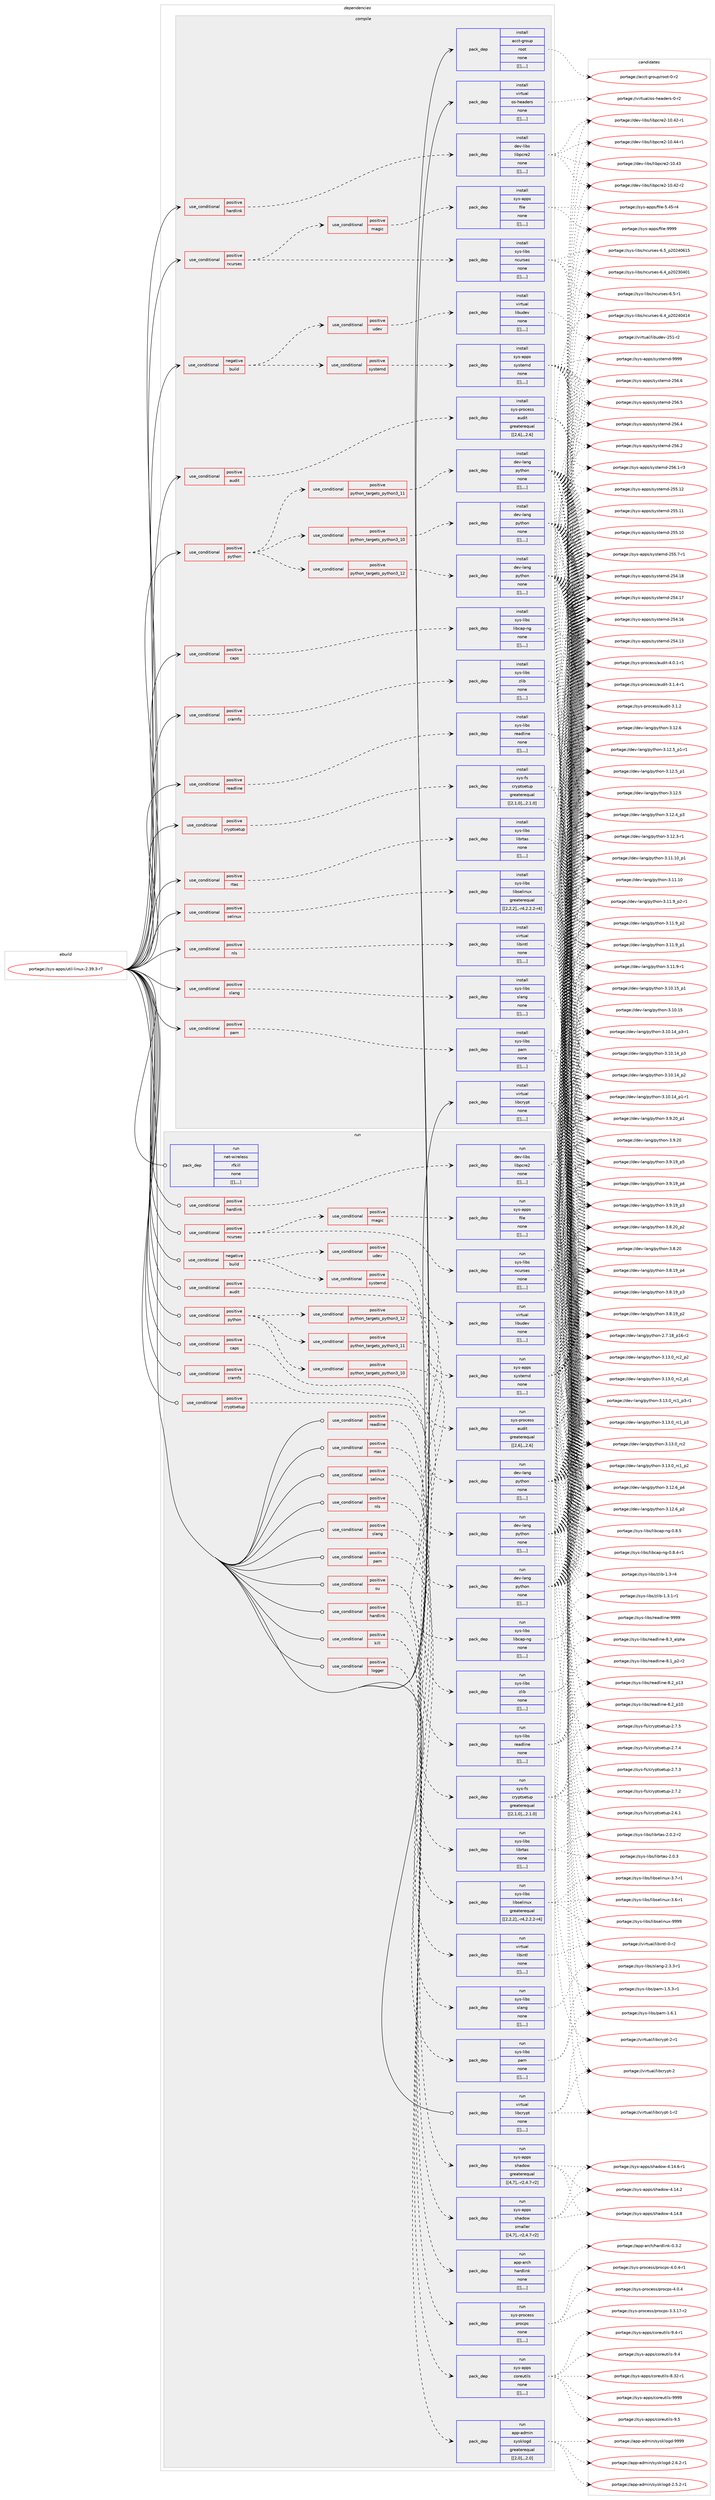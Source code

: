 digraph prolog {

# *************
# Graph options
# *************

newrank=true;
concentrate=true;
compound=true;
graph [rankdir=LR,fontname=Helvetica,fontsize=10,ranksep=1.5];#, ranksep=2.5, nodesep=0.2];
edge  [arrowhead=vee];
node  [fontname=Helvetica,fontsize=10];

# **********
# The ebuild
# **********

subgraph cluster_leftcol {
color=gray;
label=<<i>ebuild</i>>;
id [label="portage://sys-apps/util-linux-2.39.3-r7", color=red, width=4, href="../sys-apps/util-linux-2.39.3-r7.svg"];
}

# ****************
# The dependencies
# ****************

subgraph cluster_midcol {
color=gray;
label=<<i>dependencies</i>>;
subgraph cluster_compile {
fillcolor="#eeeeee";
style=filled;
label=<<i>compile</i>>;
subgraph cond8010 {
dependency21265 [label=<<TABLE BORDER="0" CELLBORDER="1" CELLSPACING="0" CELLPADDING="4"><TR><TD ROWSPAN="3" CELLPADDING="10">use_conditional</TD></TR><TR><TD>negative</TD></TR><TR><TD>build</TD></TR></TABLE>>, shape=none, color=red];
subgraph cond8011 {
dependency21266 [label=<<TABLE BORDER="0" CELLBORDER="1" CELLSPACING="0" CELLPADDING="4"><TR><TD ROWSPAN="3" CELLPADDING="10">use_conditional</TD></TR><TR><TD>positive</TD></TR><TR><TD>systemd</TD></TR></TABLE>>, shape=none, color=red];
subgraph pack13199 {
dependency21267 [label=<<TABLE BORDER="0" CELLBORDER="1" CELLSPACING="0" CELLPADDING="4" WIDTH="220"><TR><TD ROWSPAN="6" CELLPADDING="30">pack_dep</TD></TR><TR><TD WIDTH="110">install</TD></TR><TR><TD>sys-apps</TD></TR><TR><TD>systemd</TD></TR><TR><TD>none</TD></TR><TR><TD>[[],,,,]</TD></TR></TABLE>>, shape=none, color=blue];
}
dependency21266:e -> dependency21267:w [weight=20,style="dashed",arrowhead="vee"];
}
dependency21265:e -> dependency21266:w [weight=20,style="dashed",arrowhead="vee"];
subgraph cond8012 {
dependency21268 [label=<<TABLE BORDER="0" CELLBORDER="1" CELLSPACING="0" CELLPADDING="4"><TR><TD ROWSPAN="3" CELLPADDING="10">use_conditional</TD></TR><TR><TD>positive</TD></TR><TR><TD>udev</TD></TR></TABLE>>, shape=none, color=red];
subgraph pack13200 {
dependency21269 [label=<<TABLE BORDER="0" CELLBORDER="1" CELLSPACING="0" CELLPADDING="4" WIDTH="220"><TR><TD ROWSPAN="6" CELLPADDING="30">pack_dep</TD></TR><TR><TD WIDTH="110">install</TD></TR><TR><TD>virtual</TD></TR><TR><TD>libudev</TD></TR><TR><TD>none</TD></TR><TR><TD>[[],,,,]</TD></TR></TABLE>>, shape=none, color=blue];
}
dependency21268:e -> dependency21269:w [weight=20,style="dashed",arrowhead="vee"];
}
dependency21265:e -> dependency21268:w [weight=20,style="dashed",arrowhead="vee"];
}
id:e -> dependency21265:w [weight=20,style="solid",arrowhead="vee"];
subgraph cond8013 {
dependency21270 [label=<<TABLE BORDER="0" CELLBORDER="1" CELLSPACING="0" CELLPADDING="4"><TR><TD ROWSPAN="3" CELLPADDING="10">use_conditional</TD></TR><TR><TD>positive</TD></TR><TR><TD>audit</TD></TR></TABLE>>, shape=none, color=red];
subgraph pack13201 {
dependency21271 [label=<<TABLE BORDER="0" CELLBORDER="1" CELLSPACING="0" CELLPADDING="4" WIDTH="220"><TR><TD ROWSPAN="6" CELLPADDING="30">pack_dep</TD></TR><TR><TD WIDTH="110">install</TD></TR><TR><TD>sys-process</TD></TR><TR><TD>audit</TD></TR><TR><TD>greaterequal</TD></TR><TR><TD>[[2,6],,,2.6]</TD></TR></TABLE>>, shape=none, color=blue];
}
dependency21270:e -> dependency21271:w [weight=20,style="dashed",arrowhead="vee"];
}
id:e -> dependency21270:w [weight=20,style="solid",arrowhead="vee"];
subgraph cond8014 {
dependency21272 [label=<<TABLE BORDER="0" CELLBORDER="1" CELLSPACING="0" CELLPADDING="4"><TR><TD ROWSPAN="3" CELLPADDING="10">use_conditional</TD></TR><TR><TD>positive</TD></TR><TR><TD>caps</TD></TR></TABLE>>, shape=none, color=red];
subgraph pack13202 {
dependency21273 [label=<<TABLE BORDER="0" CELLBORDER="1" CELLSPACING="0" CELLPADDING="4" WIDTH="220"><TR><TD ROWSPAN="6" CELLPADDING="30">pack_dep</TD></TR><TR><TD WIDTH="110">install</TD></TR><TR><TD>sys-libs</TD></TR><TR><TD>libcap-ng</TD></TR><TR><TD>none</TD></TR><TR><TD>[[],,,,]</TD></TR></TABLE>>, shape=none, color=blue];
}
dependency21272:e -> dependency21273:w [weight=20,style="dashed",arrowhead="vee"];
}
id:e -> dependency21272:w [weight=20,style="solid",arrowhead="vee"];
subgraph cond8015 {
dependency21274 [label=<<TABLE BORDER="0" CELLBORDER="1" CELLSPACING="0" CELLPADDING="4"><TR><TD ROWSPAN="3" CELLPADDING="10">use_conditional</TD></TR><TR><TD>positive</TD></TR><TR><TD>cramfs</TD></TR></TABLE>>, shape=none, color=red];
subgraph pack13203 {
dependency21275 [label=<<TABLE BORDER="0" CELLBORDER="1" CELLSPACING="0" CELLPADDING="4" WIDTH="220"><TR><TD ROWSPAN="6" CELLPADDING="30">pack_dep</TD></TR><TR><TD WIDTH="110">install</TD></TR><TR><TD>sys-libs</TD></TR><TR><TD>zlib</TD></TR><TR><TD>none</TD></TR><TR><TD>[[],,,,]</TD></TR></TABLE>>, shape=none, color=blue];
}
dependency21274:e -> dependency21275:w [weight=20,style="dashed",arrowhead="vee"];
}
id:e -> dependency21274:w [weight=20,style="solid",arrowhead="vee"];
subgraph cond8016 {
dependency21276 [label=<<TABLE BORDER="0" CELLBORDER="1" CELLSPACING="0" CELLPADDING="4"><TR><TD ROWSPAN="3" CELLPADDING="10">use_conditional</TD></TR><TR><TD>positive</TD></TR><TR><TD>cryptsetup</TD></TR></TABLE>>, shape=none, color=red];
subgraph pack13204 {
dependency21277 [label=<<TABLE BORDER="0" CELLBORDER="1" CELLSPACING="0" CELLPADDING="4" WIDTH="220"><TR><TD ROWSPAN="6" CELLPADDING="30">pack_dep</TD></TR><TR><TD WIDTH="110">install</TD></TR><TR><TD>sys-fs</TD></TR><TR><TD>cryptsetup</TD></TR><TR><TD>greaterequal</TD></TR><TR><TD>[[2,1,0],,,2.1.0]</TD></TR></TABLE>>, shape=none, color=blue];
}
dependency21276:e -> dependency21277:w [weight=20,style="dashed",arrowhead="vee"];
}
id:e -> dependency21276:w [weight=20,style="solid",arrowhead="vee"];
subgraph cond8017 {
dependency21278 [label=<<TABLE BORDER="0" CELLBORDER="1" CELLSPACING="0" CELLPADDING="4"><TR><TD ROWSPAN="3" CELLPADDING="10">use_conditional</TD></TR><TR><TD>positive</TD></TR><TR><TD>hardlink</TD></TR></TABLE>>, shape=none, color=red];
subgraph pack13205 {
dependency21279 [label=<<TABLE BORDER="0" CELLBORDER="1" CELLSPACING="0" CELLPADDING="4" WIDTH="220"><TR><TD ROWSPAN="6" CELLPADDING="30">pack_dep</TD></TR><TR><TD WIDTH="110">install</TD></TR><TR><TD>dev-libs</TD></TR><TR><TD>libpcre2</TD></TR><TR><TD>none</TD></TR><TR><TD>[[],,,,]</TD></TR></TABLE>>, shape=none, color=blue];
}
dependency21278:e -> dependency21279:w [weight=20,style="dashed",arrowhead="vee"];
}
id:e -> dependency21278:w [weight=20,style="solid",arrowhead="vee"];
subgraph cond8018 {
dependency21280 [label=<<TABLE BORDER="0" CELLBORDER="1" CELLSPACING="0" CELLPADDING="4"><TR><TD ROWSPAN="3" CELLPADDING="10">use_conditional</TD></TR><TR><TD>positive</TD></TR><TR><TD>ncurses</TD></TR></TABLE>>, shape=none, color=red];
subgraph pack13206 {
dependency21281 [label=<<TABLE BORDER="0" CELLBORDER="1" CELLSPACING="0" CELLPADDING="4" WIDTH="220"><TR><TD ROWSPAN="6" CELLPADDING="30">pack_dep</TD></TR><TR><TD WIDTH="110">install</TD></TR><TR><TD>sys-libs</TD></TR><TR><TD>ncurses</TD></TR><TR><TD>none</TD></TR><TR><TD>[[],,,,]</TD></TR></TABLE>>, shape=none, color=blue];
}
dependency21280:e -> dependency21281:w [weight=20,style="dashed",arrowhead="vee"];
subgraph cond8019 {
dependency21282 [label=<<TABLE BORDER="0" CELLBORDER="1" CELLSPACING="0" CELLPADDING="4"><TR><TD ROWSPAN="3" CELLPADDING="10">use_conditional</TD></TR><TR><TD>positive</TD></TR><TR><TD>magic</TD></TR></TABLE>>, shape=none, color=red];
subgraph pack13207 {
dependency21283 [label=<<TABLE BORDER="0" CELLBORDER="1" CELLSPACING="0" CELLPADDING="4" WIDTH="220"><TR><TD ROWSPAN="6" CELLPADDING="30">pack_dep</TD></TR><TR><TD WIDTH="110">install</TD></TR><TR><TD>sys-apps</TD></TR><TR><TD>file</TD></TR><TR><TD>none</TD></TR><TR><TD>[[],,,,]</TD></TR></TABLE>>, shape=none, color=blue];
}
dependency21282:e -> dependency21283:w [weight=20,style="dashed",arrowhead="vee"];
}
dependency21280:e -> dependency21282:w [weight=20,style="dashed",arrowhead="vee"];
}
id:e -> dependency21280:w [weight=20,style="solid",arrowhead="vee"];
subgraph cond8020 {
dependency21284 [label=<<TABLE BORDER="0" CELLBORDER="1" CELLSPACING="0" CELLPADDING="4"><TR><TD ROWSPAN="3" CELLPADDING="10">use_conditional</TD></TR><TR><TD>positive</TD></TR><TR><TD>nls</TD></TR></TABLE>>, shape=none, color=red];
subgraph pack13208 {
dependency21285 [label=<<TABLE BORDER="0" CELLBORDER="1" CELLSPACING="0" CELLPADDING="4" WIDTH="220"><TR><TD ROWSPAN="6" CELLPADDING="30">pack_dep</TD></TR><TR><TD WIDTH="110">install</TD></TR><TR><TD>virtual</TD></TR><TR><TD>libintl</TD></TR><TR><TD>none</TD></TR><TR><TD>[[],,,,]</TD></TR></TABLE>>, shape=none, color=blue];
}
dependency21284:e -> dependency21285:w [weight=20,style="dashed",arrowhead="vee"];
}
id:e -> dependency21284:w [weight=20,style="solid",arrowhead="vee"];
subgraph cond8021 {
dependency21286 [label=<<TABLE BORDER="0" CELLBORDER="1" CELLSPACING="0" CELLPADDING="4"><TR><TD ROWSPAN="3" CELLPADDING="10">use_conditional</TD></TR><TR><TD>positive</TD></TR><TR><TD>pam</TD></TR></TABLE>>, shape=none, color=red];
subgraph pack13209 {
dependency21287 [label=<<TABLE BORDER="0" CELLBORDER="1" CELLSPACING="0" CELLPADDING="4" WIDTH="220"><TR><TD ROWSPAN="6" CELLPADDING="30">pack_dep</TD></TR><TR><TD WIDTH="110">install</TD></TR><TR><TD>sys-libs</TD></TR><TR><TD>pam</TD></TR><TR><TD>none</TD></TR><TR><TD>[[],,,,]</TD></TR></TABLE>>, shape=none, color=blue];
}
dependency21286:e -> dependency21287:w [weight=20,style="dashed",arrowhead="vee"];
}
id:e -> dependency21286:w [weight=20,style="solid",arrowhead="vee"];
subgraph cond8022 {
dependency21288 [label=<<TABLE BORDER="0" CELLBORDER="1" CELLSPACING="0" CELLPADDING="4"><TR><TD ROWSPAN="3" CELLPADDING="10">use_conditional</TD></TR><TR><TD>positive</TD></TR><TR><TD>python</TD></TR></TABLE>>, shape=none, color=red];
subgraph cond8023 {
dependency21289 [label=<<TABLE BORDER="0" CELLBORDER="1" CELLSPACING="0" CELLPADDING="4"><TR><TD ROWSPAN="3" CELLPADDING="10">use_conditional</TD></TR><TR><TD>positive</TD></TR><TR><TD>python_targets_python3_10</TD></TR></TABLE>>, shape=none, color=red];
subgraph pack13210 {
dependency21290 [label=<<TABLE BORDER="0" CELLBORDER="1" CELLSPACING="0" CELLPADDING="4" WIDTH="220"><TR><TD ROWSPAN="6" CELLPADDING="30">pack_dep</TD></TR><TR><TD WIDTH="110">install</TD></TR><TR><TD>dev-lang</TD></TR><TR><TD>python</TD></TR><TR><TD>none</TD></TR><TR><TD>[[],,,,]</TD></TR></TABLE>>, shape=none, color=blue];
}
dependency21289:e -> dependency21290:w [weight=20,style="dashed",arrowhead="vee"];
}
dependency21288:e -> dependency21289:w [weight=20,style="dashed",arrowhead="vee"];
subgraph cond8024 {
dependency21291 [label=<<TABLE BORDER="0" CELLBORDER="1" CELLSPACING="0" CELLPADDING="4"><TR><TD ROWSPAN="3" CELLPADDING="10">use_conditional</TD></TR><TR><TD>positive</TD></TR><TR><TD>python_targets_python3_11</TD></TR></TABLE>>, shape=none, color=red];
subgraph pack13211 {
dependency21292 [label=<<TABLE BORDER="0" CELLBORDER="1" CELLSPACING="0" CELLPADDING="4" WIDTH="220"><TR><TD ROWSPAN="6" CELLPADDING="30">pack_dep</TD></TR><TR><TD WIDTH="110">install</TD></TR><TR><TD>dev-lang</TD></TR><TR><TD>python</TD></TR><TR><TD>none</TD></TR><TR><TD>[[],,,,]</TD></TR></TABLE>>, shape=none, color=blue];
}
dependency21291:e -> dependency21292:w [weight=20,style="dashed",arrowhead="vee"];
}
dependency21288:e -> dependency21291:w [weight=20,style="dashed",arrowhead="vee"];
subgraph cond8025 {
dependency21293 [label=<<TABLE BORDER="0" CELLBORDER="1" CELLSPACING="0" CELLPADDING="4"><TR><TD ROWSPAN="3" CELLPADDING="10">use_conditional</TD></TR><TR><TD>positive</TD></TR><TR><TD>python_targets_python3_12</TD></TR></TABLE>>, shape=none, color=red];
subgraph pack13212 {
dependency21294 [label=<<TABLE BORDER="0" CELLBORDER="1" CELLSPACING="0" CELLPADDING="4" WIDTH="220"><TR><TD ROWSPAN="6" CELLPADDING="30">pack_dep</TD></TR><TR><TD WIDTH="110">install</TD></TR><TR><TD>dev-lang</TD></TR><TR><TD>python</TD></TR><TR><TD>none</TD></TR><TR><TD>[[],,,,]</TD></TR></TABLE>>, shape=none, color=blue];
}
dependency21293:e -> dependency21294:w [weight=20,style="dashed",arrowhead="vee"];
}
dependency21288:e -> dependency21293:w [weight=20,style="dashed",arrowhead="vee"];
}
id:e -> dependency21288:w [weight=20,style="solid",arrowhead="vee"];
subgraph cond8026 {
dependency21295 [label=<<TABLE BORDER="0" CELLBORDER="1" CELLSPACING="0" CELLPADDING="4"><TR><TD ROWSPAN="3" CELLPADDING="10">use_conditional</TD></TR><TR><TD>positive</TD></TR><TR><TD>readline</TD></TR></TABLE>>, shape=none, color=red];
subgraph pack13213 {
dependency21296 [label=<<TABLE BORDER="0" CELLBORDER="1" CELLSPACING="0" CELLPADDING="4" WIDTH="220"><TR><TD ROWSPAN="6" CELLPADDING="30">pack_dep</TD></TR><TR><TD WIDTH="110">install</TD></TR><TR><TD>sys-libs</TD></TR><TR><TD>readline</TD></TR><TR><TD>none</TD></TR><TR><TD>[[],,,,]</TD></TR></TABLE>>, shape=none, color=blue];
}
dependency21295:e -> dependency21296:w [weight=20,style="dashed",arrowhead="vee"];
}
id:e -> dependency21295:w [weight=20,style="solid",arrowhead="vee"];
subgraph cond8027 {
dependency21297 [label=<<TABLE BORDER="0" CELLBORDER="1" CELLSPACING="0" CELLPADDING="4"><TR><TD ROWSPAN="3" CELLPADDING="10">use_conditional</TD></TR><TR><TD>positive</TD></TR><TR><TD>rtas</TD></TR></TABLE>>, shape=none, color=red];
subgraph pack13214 {
dependency21298 [label=<<TABLE BORDER="0" CELLBORDER="1" CELLSPACING="0" CELLPADDING="4" WIDTH="220"><TR><TD ROWSPAN="6" CELLPADDING="30">pack_dep</TD></TR><TR><TD WIDTH="110">install</TD></TR><TR><TD>sys-libs</TD></TR><TR><TD>librtas</TD></TR><TR><TD>none</TD></TR><TR><TD>[[],,,,]</TD></TR></TABLE>>, shape=none, color=blue];
}
dependency21297:e -> dependency21298:w [weight=20,style="dashed",arrowhead="vee"];
}
id:e -> dependency21297:w [weight=20,style="solid",arrowhead="vee"];
subgraph cond8028 {
dependency21299 [label=<<TABLE BORDER="0" CELLBORDER="1" CELLSPACING="0" CELLPADDING="4"><TR><TD ROWSPAN="3" CELLPADDING="10">use_conditional</TD></TR><TR><TD>positive</TD></TR><TR><TD>selinux</TD></TR></TABLE>>, shape=none, color=red];
subgraph pack13215 {
dependency21300 [label=<<TABLE BORDER="0" CELLBORDER="1" CELLSPACING="0" CELLPADDING="4" WIDTH="220"><TR><TD ROWSPAN="6" CELLPADDING="30">pack_dep</TD></TR><TR><TD WIDTH="110">install</TD></TR><TR><TD>sys-libs</TD></TR><TR><TD>libselinux</TD></TR><TR><TD>greaterequal</TD></TR><TR><TD>[[2,2,2],,-r4,2.2.2-r4]</TD></TR></TABLE>>, shape=none, color=blue];
}
dependency21299:e -> dependency21300:w [weight=20,style="dashed",arrowhead="vee"];
}
id:e -> dependency21299:w [weight=20,style="solid",arrowhead="vee"];
subgraph cond8029 {
dependency21301 [label=<<TABLE BORDER="0" CELLBORDER="1" CELLSPACING="0" CELLPADDING="4"><TR><TD ROWSPAN="3" CELLPADDING="10">use_conditional</TD></TR><TR><TD>positive</TD></TR><TR><TD>slang</TD></TR></TABLE>>, shape=none, color=red];
subgraph pack13216 {
dependency21302 [label=<<TABLE BORDER="0" CELLBORDER="1" CELLSPACING="0" CELLPADDING="4" WIDTH="220"><TR><TD ROWSPAN="6" CELLPADDING="30">pack_dep</TD></TR><TR><TD WIDTH="110">install</TD></TR><TR><TD>sys-libs</TD></TR><TR><TD>slang</TD></TR><TR><TD>none</TD></TR><TR><TD>[[],,,,]</TD></TR></TABLE>>, shape=none, color=blue];
}
dependency21301:e -> dependency21302:w [weight=20,style="dashed",arrowhead="vee"];
}
id:e -> dependency21301:w [weight=20,style="solid",arrowhead="vee"];
subgraph pack13217 {
dependency21303 [label=<<TABLE BORDER="0" CELLBORDER="1" CELLSPACING="0" CELLPADDING="4" WIDTH="220"><TR><TD ROWSPAN="6" CELLPADDING="30">pack_dep</TD></TR><TR><TD WIDTH="110">install</TD></TR><TR><TD>acct-group</TD></TR><TR><TD>root</TD></TR><TR><TD>none</TD></TR><TR><TD>[[],,,,]</TD></TR></TABLE>>, shape=none, color=blue];
}
id:e -> dependency21303:w [weight=20,style="solid",arrowhead="vee"];
subgraph pack13218 {
dependency21304 [label=<<TABLE BORDER="0" CELLBORDER="1" CELLSPACING="0" CELLPADDING="4" WIDTH="220"><TR><TD ROWSPAN="6" CELLPADDING="30">pack_dep</TD></TR><TR><TD WIDTH="110">install</TD></TR><TR><TD>virtual</TD></TR><TR><TD>libcrypt</TD></TR><TR><TD>none</TD></TR><TR><TD>[[],,,,]</TD></TR></TABLE>>, shape=none, color=blue];
}
id:e -> dependency21304:w [weight=20,style="solid",arrowhead="vee"];
subgraph pack13219 {
dependency21305 [label=<<TABLE BORDER="0" CELLBORDER="1" CELLSPACING="0" CELLPADDING="4" WIDTH="220"><TR><TD ROWSPAN="6" CELLPADDING="30">pack_dep</TD></TR><TR><TD WIDTH="110">install</TD></TR><TR><TD>virtual</TD></TR><TR><TD>os-headers</TD></TR><TR><TD>none</TD></TR><TR><TD>[[],,,,]</TD></TR></TABLE>>, shape=none, color=blue];
}
id:e -> dependency21305:w [weight=20,style="solid",arrowhead="vee"];
}
subgraph cluster_compileandrun {
fillcolor="#eeeeee";
style=filled;
label=<<i>compile and run</i>>;
}
subgraph cluster_run {
fillcolor="#eeeeee";
style=filled;
label=<<i>run</i>>;
subgraph cond8030 {
dependency21306 [label=<<TABLE BORDER="0" CELLBORDER="1" CELLSPACING="0" CELLPADDING="4"><TR><TD ROWSPAN="3" CELLPADDING="10">use_conditional</TD></TR><TR><TD>negative</TD></TR><TR><TD>build</TD></TR></TABLE>>, shape=none, color=red];
subgraph cond8031 {
dependency21307 [label=<<TABLE BORDER="0" CELLBORDER="1" CELLSPACING="0" CELLPADDING="4"><TR><TD ROWSPAN="3" CELLPADDING="10">use_conditional</TD></TR><TR><TD>positive</TD></TR><TR><TD>systemd</TD></TR></TABLE>>, shape=none, color=red];
subgraph pack13220 {
dependency21308 [label=<<TABLE BORDER="0" CELLBORDER="1" CELLSPACING="0" CELLPADDING="4" WIDTH="220"><TR><TD ROWSPAN="6" CELLPADDING="30">pack_dep</TD></TR><TR><TD WIDTH="110">run</TD></TR><TR><TD>sys-apps</TD></TR><TR><TD>systemd</TD></TR><TR><TD>none</TD></TR><TR><TD>[[],,,,]</TD></TR></TABLE>>, shape=none, color=blue];
}
dependency21307:e -> dependency21308:w [weight=20,style="dashed",arrowhead="vee"];
}
dependency21306:e -> dependency21307:w [weight=20,style="dashed",arrowhead="vee"];
subgraph cond8032 {
dependency21309 [label=<<TABLE BORDER="0" CELLBORDER="1" CELLSPACING="0" CELLPADDING="4"><TR><TD ROWSPAN="3" CELLPADDING="10">use_conditional</TD></TR><TR><TD>positive</TD></TR><TR><TD>udev</TD></TR></TABLE>>, shape=none, color=red];
subgraph pack13221 {
dependency21310 [label=<<TABLE BORDER="0" CELLBORDER="1" CELLSPACING="0" CELLPADDING="4" WIDTH="220"><TR><TD ROWSPAN="6" CELLPADDING="30">pack_dep</TD></TR><TR><TD WIDTH="110">run</TD></TR><TR><TD>virtual</TD></TR><TR><TD>libudev</TD></TR><TR><TD>none</TD></TR><TR><TD>[[],,,,]</TD></TR></TABLE>>, shape=none, color=blue];
}
dependency21309:e -> dependency21310:w [weight=20,style="dashed",arrowhead="vee"];
}
dependency21306:e -> dependency21309:w [weight=20,style="dashed",arrowhead="vee"];
}
id:e -> dependency21306:w [weight=20,style="solid",arrowhead="odot"];
subgraph cond8033 {
dependency21311 [label=<<TABLE BORDER="0" CELLBORDER="1" CELLSPACING="0" CELLPADDING="4"><TR><TD ROWSPAN="3" CELLPADDING="10">use_conditional</TD></TR><TR><TD>positive</TD></TR><TR><TD>audit</TD></TR></TABLE>>, shape=none, color=red];
subgraph pack13222 {
dependency21312 [label=<<TABLE BORDER="0" CELLBORDER="1" CELLSPACING="0" CELLPADDING="4" WIDTH="220"><TR><TD ROWSPAN="6" CELLPADDING="30">pack_dep</TD></TR><TR><TD WIDTH="110">run</TD></TR><TR><TD>sys-process</TD></TR><TR><TD>audit</TD></TR><TR><TD>greaterequal</TD></TR><TR><TD>[[2,6],,,2.6]</TD></TR></TABLE>>, shape=none, color=blue];
}
dependency21311:e -> dependency21312:w [weight=20,style="dashed",arrowhead="vee"];
}
id:e -> dependency21311:w [weight=20,style="solid",arrowhead="odot"];
subgraph cond8034 {
dependency21313 [label=<<TABLE BORDER="0" CELLBORDER="1" CELLSPACING="0" CELLPADDING="4"><TR><TD ROWSPAN="3" CELLPADDING="10">use_conditional</TD></TR><TR><TD>positive</TD></TR><TR><TD>caps</TD></TR></TABLE>>, shape=none, color=red];
subgraph pack13223 {
dependency21314 [label=<<TABLE BORDER="0" CELLBORDER="1" CELLSPACING="0" CELLPADDING="4" WIDTH="220"><TR><TD ROWSPAN="6" CELLPADDING="30">pack_dep</TD></TR><TR><TD WIDTH="110">run</TD></TR><TR><TD>sys-libs</TD></TR><TR><TD>libcap-ng</TD></TR><TR><TD>none</TD></TR><TR><TD>[[],,,,]</TD></TR></TABLE>>, shape=none, color=blue];
}
dependency21313:e -> dependency21314:w [weight=20,style="dashed",arrowhead="vee"];
}
id:e -> dependency21313:w [weight=20,style="solid",arrowhead="odot"];
subgraph cond8035 {
dependency21315 [label=<<TABLE BORDER="0" CELLBORDER="1" CELLSPACING="0" CELLPADDING="4"><TR><TD ROWSPAN="3" CELLPADDING="10">use_conditional</TD></TR><TR><TD>positive</TD></TR><TR><TD>cramfs</TD></TR></TABLE>>, shape=none, color=red];
subgraph pack13224 {
dependency21316 [label=<<TABLE BORDER="0" CELLBORDER="1" CELLSPACING="0" CELLPADDING="4" WIDTH="220"><TR><TD ROWSPAN="6" CELLPADDING="30">pack_dep</TD></TR><TR><TD WIDTH="110">run</TD></TR><TR><TD>sys-libs</TD></TR><TR><TD>zlib</TD></TR><TR><TD>none</TD></TR><TR><TD>[[],,,,]</TD></TR></TABLE>>, shape=none, color=blue];
}
dependency21315:e -> dependency21316:w [weight=20,style="dashed",arrowhead="vee"];
}
id:e -> dependency21315:w [weight=20,style="solid",arrowhead="odot"];
subgraph cond8036 {
dependency21317 [label=<<TABLE BORDER="0" CELLBORDER="1" CELLSPACING="0" CELLPADDING="4"><TR><TD ROWSPAN="3" CELLPADDING="10">use_conditional</TD></TR><TR><TD>positive</TD></TR><TR><TD>cryptsetup</TD></TR></TABLE>>, shape=none, color=red];
subgraph pack13225 {
dependency21318 [label=<<TABLE BORDER="0" CELLBORDER="1" CELLSPACING="0" CELLPADDING="4" WIDTH="220"><TR><TD ROWSPAN="6" CELLPADDING="30">pack_dep</TD></TR><TR><TD WIDTH="110">run</TD></TR><TR><TD>sys-fs</TD></TR><TR><TD>cryptsetup</TD></TR><TR><TD>greaterequal</TD></TR><TR><TD>[[2,1,0],,,2.1.0]</TD></TR></TABLE>>, shape=none, color=blue];
}
dependency21317:e -> dependency21318:w [weight=20,style="dashed",arrowhead="vee"];
}
id:e -> dependency21317:w [weight=20,style="solid",arrowhead="odot"];
subgraph cond8037 {
dependency21319 [label=<<TABLE BORDER="0" CELLBORDER="1" CELLSPACING="0" CELLPADDING="4"><TR><TD ROWSPAN="3" CELLPADDING="10">use_conditional</TD></TR><TR><TD>positive</TD></TR><TR><TD>hardlink</TD></TR></TABLE>>, shape=none, color=red];
subgraph pack13226 {
dependency21320 [label=<<TABLE BORDER="0" CELLBORDER="1" CELLSPACING="0" CELLPADDING="4" WIDTH="220"><TR><TD ROWSPAN="6" CELLPADDING="30">pack_dep</TD></TR><TR><TD WIDTH="110">run</TD></TR><TR><TD>dev-libs</TD></TR><TR><TD>libpcre2</TD></TR><TR><TD>none</TD></TR><TR><TD>[[],,,,]</TD></TR></TABLE>>, shape=none, color=blue];
}
dependency21319:e -> dependency21320:w [weight=20,style="dashed",arrowhead="vee"];
}
id:e -> dependency21319:w [weight=20,style="solid",arrowhead="odot"];
subgraph cond8038 {
dependency21321 [label=<<TABLE BORDER="0" CELLBORDER="1" CELLSPACING="0" CELLPADDING="4"><TR><TD ROWSPAN="3" CELLPADDING="10">use_conditional</TD></TR><TR><TD>positive</TD></TR><TR><TD>hardlink</TD></TR></TABLE>>, shape=none, color=red];
subgraph pack13227 {
dependency21322 [label=<<TABLE BORDER="0" CELLBORDER="1" CELLSPACING="0" CELLPADDING="4" WIDTH="220"><TR><TD ROWSPAN="6" CELLPADDING="30">pack_dep</TD></TR><TR><TD WIDTH="110">run</TD></TR><TR><TD>app-arch</TD></TR><TR><TD>hardlink</TD></TR><TR><TD>none</TD></TR><TR><TD>[[],,,,]</TD></TR></TABLE>>, shape=none, color=blue];
}
dependency21321:e -> dependency21322:w [weight=20,style="dashed",arrowhead="vee"];
}
id:e -> dependency21321:w [weight=20,style="solid",arrowhead="odot"];
subgraph cond8039 {
dependency21323 [label=<<TABLE BORDER="0" CELLBORDER="1" CELLSPACING="0" CELLPADDING="4"><TR><TD ROWSPAN="3" CELLPADDING="10">use_conditional</TD></TR><TR><TD>positive</TD></TR><TR><TD>kill</TD></TR></TABLE>>, shape=none, color=red];
subgraph pack13228 {
dependency21324 [label=<<TABLE BORDER="0" CELLBORDER="1" CELLSPACING="0" CELLPADDING="4" WIDTH="220"><TR><TD ROWSPAN="6" CELLPADDING="30">pack_dep</TD></TR><TR><TD WIDTH="110">run</TD></TR><TR><TD>sys-apps</TD></TR><TR><TD>coreutils</TD></TR><TR><TD>none</TD></TR><TR><TD>[[],,,,]</TD></TR></TABLE>>, shape=none, color=blue];
}
dependency21323:e -> dependency21324:w [weight=20,style="dashed",arrowhead="vee"];
subgraph pack13229 {
dependency21325 [label=<<TABLE BORDER="0" CELLBORDER="1" CELLSPACING="0" CELLPADDING="4" WIDTH="220"><TR><TD ROWSPAN="6" CELLPADDING="30">pack_dep</TD></TR><TR><TD WIDTH="110">run</TD></TR><TR><TD>sys-process</TD></TR><TR><TD>procps</TD></TR><TR><TD>none</TD></TR><TR><TD>[[],,,,]</TD></TR></TABLE>>, shape=none, color=blue];
}
dependency21323:e -> dependency21325:w [weight=20,style="dashed",arrowhead="vee"];
}
id:e -> dependency21323:w [weight=20,style="solid",arrowhead="odot"];
subgraph cond8040 {
dependency21326 [label=<<TABLE BORDER="0" CELLBORDER="1" CELLSPACING="0" CELLPADDING="4"><TR><TD ROWSPAN="3" CELLPADDING="10">use_conditional</TD></TR><TR><TD>positive</TD></TR><TR><TD>logger</TD></TR></TABLE>>, shape=none, color=red];
subgraph pack13230 {
dependency21327 [label=<<TABLE BORDER="0" CELLBORDER="1" CELLSPACING="0" CELLPADDING="4" WIDTH="220"><TR><TD ROWSPAN="6" CELLPADDING="30">pack_dep</TD></TR><TR><TD WIDTH="110">run</TD></TR><TR><TD>app-admin</TD></TR><TR><TD>sysklogd</TD></TR><TR><TD>greaterequal</TD></TR><TR><TD>[[2,0],,,2.0]</TD></TR></TABLE>>, shape=none, color=blue];
}
dependency21326:e -> dependency21327:w [weight=20,style="dashed",arrowhead="vee"];
}
id:e -> dependency21326:w [weight=20,style="solid",arrowhead="odot"];
subgraph cond8041 {
dependency21328 [label=<<TABLE BORDER="0" CELLBORDER="1" CELLSPACING="0" CELLPADDING="4"><TR><TD ROWSPAN="3" CELLPADDING="10">use_conditional</TD></TR><TR><TD>positive</TD></TR><TR><TD>ncurses</TD></TR></TABLE>>, shape=none, color=red];
subgraph pack13231 {
dependency21329 [label=<<TABLE BORDER="0" CELLBORDER="1" CELLSPACING="0" CELLPADDING="4" WIDTH="220"><TR><TD ROWSPAN="6" CELLPADDING="30">pack_dep</TD></TR><TR><TD WIDTH="110">run</TD></TR><TR><TD>sys-libs</TD></TR><TR><TD>ncurses</TD></TR><TR><TD>none</TD></TR><TR><TD>[[],,,,]</TD></TR></TABLE>>, shape=none, color=blue];
}
dependency21328:e -> dependency21329:w [weight=20,style="dashed",arrowhead="vee"];
subgraph cond8042 {
dependency21330 [label=<<TABLE BORDER="0" CELLBORDER="1" CELLSPACING="0" CELLPADDING="4"><TR><TD ROWSPAN="3" CELLPADDING="10">use_conditional</TD></TR><TR><TD>positive</TD></TR><TR><TD>magic</TD></TR></TABLE>>, shape=none, color=red];
subgraph pack13232 {
dependency21331 [label=<<TABLE BORDER="0" CELLBORDER="1" CELLSPACING="0" CELLPADDING="4" WIDTH="220"><TR><TD ROWSPAN="6" CELLPADDING="30">pack_dep</TD></TR><TR><TD WIDTH="110">run</TD></TR><TR><TD>sys-apps</TD></TR><TR><TD>file</TD></TR><TR><TD>none</TD></TR><TR><TD>[[],,,,]</TD></TR></TABLE>>, shape=none, color=blue];
}
dependency21330:e -> dependency21331:w [weight=20,style="dashed",arrowhead="vee"];
}
dependency21328:e -> dependency21330:w [weight=20,style="dashed",arrowhead="vee"];
}
id:e -> dependency21328:w [weight=20,style="solid",arrowhead="odot"];
subgraph cond8043 {
dependency21332 [label=<<TABLE BORDER="0" CELLBORDER="1" CELLSPACING="0" CELLPADDING="4"><TR><TD ROWSPAN="3" CELLPADDING="10">use_conditional</TD></TR><TR><TD>positive</TD></TR><TR><TD>nls</TD></TR></TABLE>>, shape=none, color=red];
subgraph pack13233 {
dependency21333 [label=<<TABLE BORDER="0" CELLBORDER="1" CELLSPACING="0" CELLPADDING="4" WIDTH="220"><TR><TD ROWSPAN="6" CELLPADDING="30">pack_dep</TD></TR><TR><TD WIDTH="110">run</TD></TR><TR><TD>virtual</TD></TR><TR><TD>libintl</TD></TR><TR><TD>none</TD></TR><TR><TD>[[],,,,]</TD></TR></TABLE>>, shape=none, color=blue];
}
dependency21332:e -> dependency21333:w [weight=20,style="dashed",arrowhead="vee"];
}
id:e -> dependency21332:w [weight=20,style="solid",arrowhead="odot"];
subgraph cond8044 {
dependency21334 [label=<<TABLE BORDER="0" CELLBORDER="1" CELLSPACING="0" CELLPADDING="4"><TR><TD ROWSPAN="3" CELLPADDING="10">use_conditional</TD></TR><TR><TD>positive</TD></TR><TR><TD>pam</TD></TR></TABLE>>, shape=none, color=red];
subgraph pack13234 {
dependency21335 [label=<<TABLE BORDER="0" CELLBORDER="1" CELLSPACING="0" CELLPADDING="4" WIDTH="220"><TR><TD ROWSPAN="6" CELLPADDING="30">pack_dep</TD></TR><TR><TD WIDTH="110">run</TD></TR><TR><TD>sys-libs</TD></TR><TR><TD>pam</TD></TR><TR><TD>none</TD></TR><TR><TD>[[],,,,]</TD></TR></TABLE>>, shape=none, color=blue];
}
dependency21334:e -> dependency21335:w [weight=20,style="dashed",arrowhead="vee"];
}
id:e -> dependency21334:w [weight=20,style="solid",arrowhead="odot"];
subgraph cond8045 {
dependency21336 [label=<<TABLE BORDER="0" CELLBORDER="1" CELLSPACING="0" CELLPADDING="4"><TR><TD ROWSPAN="3" CELLPADDING="10">use_conditional</TD></TR><TR><TD>positive</TD></TR><TR><TD>python</TD></TR></TABLE>>, shape=none, color=red];
subgraph cond8046 {
dependency21337 [label=<<TABLE BORDER="0" CELLBORDER="1" CELLSPACING="0" CELLPADDING="4"><TR><TD ROWSPAN="3" CELLPADDING="10">use_conditional</TD></TR><TR><TD>positive</TD></TR><TR><TD>python_targets_python3_10</TD></TR></TABLE>>, shape=none, color=red];
subgraph pack13235 {
dependency21338 [label=<<TABLE BORDER="0" CELLBORDER="1" CELLSPACING="0" CELLPADDING="4" WIDTH="220"><TR><TD ROWSPAN="6" CELLPADDING="30">pack_dep</TD></TR><TR><TD WIDTH="110">run</TD></TR><TR><TD>dev-lang</TD></TR><TR><TD>python</TD></TR><TR><TD>none</TD></TR><TR><TD>[[],,,,]</TD></TR></TABLE>>, shape=none, color=blue];
}
dependency21337:e -> dependency21338:w [weight=20,style="dashed",arrowhead="vee"];
}
dependency21336:e -> dependency21337:w [weight=20,style="dashed",arrowhead="vee"];
subgraph cond8047 {
dependency21339 [label=<<TABLE BORDER="0" CELLBORDER="1" CELLSPACING="0" CELLPADDING="4"><TR><TD ROWSPAN="3" CELLPADDING="10">use_conditional</TD></TR><TR><TD>positive</TD></TR><TR><TD>python_targets_python3_11</TD></TR></TABLE>>, shape=none, color=red];
subgraph pack13236 {
dependency21340 [label=<<TABLE BORDER="0" CELLBORDER="1" CELLSPACING="0" CELLPADDING="4" WIDTH="220"><TR><TD ROWSPAN="6" CELLPADDING="30">pack_dep</TD></TR><TR><TD WIDTH="110">run</TD></TR><TR><TD>dev-lang</TD></TR><TR><TD>python</TD></TR><TR><TD>none</TD></TR><TR><TD>[[],,,,]</TD></TR></TABLE>>, shape=none, color=blue];
}
dependency21339:e -> dependency21340:w [weight=20,style="dashed",arrowhead="vee"];
}
dependency21336:e -> dependency21339:w [weight=20,style="dashed",arrowhead="vee"];
subgraph cond8048 {
dependency21341 [label=<<TABLE BORDER="0" CELLBORDER="1" CELLSPACING="0" CELLPADDING="4"><TR><TD ROWSPAN="3" CELLPADDING="10">use_conditional</TD></TR><TR><TD>positive</TD></TR><TR><TD>python_targets_python3_12</TD></TR></TABLE>>, shape=none, color=red];
subgraph pack13237 {
dependency21342 [label=<<TABLE BORDER="0" CELLBORDER="1" CELLSPACING="0" CELLPADDING="4" WIDTH="220"><TR><TD ROWSPAN="6" CELLPADDING="30">pack_dep</TD></TR><TR><TD WIDTH="110">run</TD></TR><TR><TD>dev-lang</TD></TR><TR><TD>python</TD></TR><TR><TD>none</TD></TR><TR><TD>[[],,,,]</TD></TR></TABLE>>, shape=none, color=blue];
}
dependency21341:e -> dependency21342:w [weight=20,style="dashed",arrowhead="vee"];
}
dependency21336:e -> dependency21341:w [weight=20,style="dashed",arrowhead="vee"];
}
id:e -> dependency21336:w [weight=20,style="solid",arrowhead="odot"];
subgraph cond8049 {
dependency21343 [label=<<TABLE BORDER="0" CELLBORDER="1" CELLSPACING="0" CELLPADDING="4"><TR><TD ROWSPAN="3" CELLPADDING="10">use_conditional</TD></TR><TR><TD>positive</TD></TR><TR><TD>readline</TD></TR></TABLE>>, shape=none, color=red];
subgraph pack13238 {
dependency21344 [label=<<TABLE BORDER="0" CELLBORDER="1" CELLSPACING="0" CELLPADDING="4" WIDTH="220"><TR><TD ROWSPAN="6" CELLPADDING="30">pack_dep</TD></TR><TR><TD WIDTH="110">run</TD></TR><TR><TD>sys-libs</TD></TR><TR><TD>readline</TD></TR><TR><TD>none</TD></TR><TR><TD>[[],,,,]</TD></TR></TABLE>>, shape=none, color=blue];
}
dependency21343:e -> dependency21344:w [weight=20,style="dashed",arrowhead="vee"];
}
id:e -> dependency21343:w [weight=20,style="solid",arrowhead="odot"];
subgraph cond8050 {
dependency21345 [label=<<TABLE BORDER="0" CELLBORDER="1" CELLSPACING="0" CELLPADDING="4"><TR><TD ROWSPAN="3" CELLPADDING="10">use_conditional</TD></TR><TR><TD>positive</TD></TR><TR><TD>rtas</TD></TR></TABLE>>, shape=none, color=red];
subgraph pack13239 {
dependency21346 [label=<<TABLE BORDER="0" CELLBORDER="1" CELLSPACING="0" CELLPADDING="4" WIDTH="220"><TR><TD ROWSPAN="6" CELLPADDING="30">pack_dep</TD></TR><TR><TD WIDTH="110">run</TD></TR><TR><TD>sys-libs</TD></TR><TR><TD>librtas</TD></TR><TR><TD>none</TD></TR><TR><TD>[[],,,,]</TD></TR></TABLE>>, shape=none, color=blue];
}
dependency21345:e -> dependency21346:w [weight=20,style="dashed",arrowhead="vee"];
}
id:e -> dependency21345:w [weight=20,style="solid",arrowhead="odot"];
subgraph cond8051 {
dependency21347 [label=<<TABLE BORDER="0" CELLBORDER="1" CELLSPACING="0" CELLPADDING="4"><TR><TD ROWSPAN="3" CELLPADDING="10">use_conditional</TD></TR><TR><TD>positive</TD></TR><TR><TD>selinux</TD></TR></TABLE>>, shape=none, color=red];
subgraph pack13240 {
dependency21348 [label=<<TABLE BORDER="0" CELLBORDER="1" CELLSPACING="0" CELLPADDING="4" WIDTH="220"><TR><TD ROWSPAN="6" CELLPADDING="30">pack_dep</TD></TR><TR><TD WIDTH="110">run</TD></TR><TR><TD>sys-libs</TD></TR><TR><TD>libselinux</TD></TR><TR><TD>greaterequal</TD></TR><TR><TD>[[2,2,2],,-r4,2.2.2-r4]</TD></TR></TABLE>>, shape=none, color=blue];
}
dependency21347:e -> dependency21348:w [weight=20,style="dashed",arrowhead="vee"];
}
id:e -> dependency21347:w [weight=20,style="solid",arrowhead="odot"];
subgraph cond8052 {
dependency21349 [label=<<TABLE BORDER="0" CELLBORDER="1" CELLSPACING="0" CELLPADDING="4"><TR><TD ROWSPAN="3" CELLPADDING="10">use_conditional</TD></TR><TR><TD>positive</TD></TR><TR><TD>slang</TD></TR></TABLE>>, shape=none, color=red];
subgraph pack13241 {
dependency21350 [label=<<TABLE BORDER="0" CELLBORDER="1" CELLSPACING="0" CELLPADDING="4" WIDTH="220"><TR><TD ROWSPAN="6" CELLPADDING="30">pack_dep</TD></TR><TR><TD WIDTH="110">run</TD></TR><TR><TD>sys-libs</TD></TR><TR><TD>slang</TD></TR><TR><TD>none</TD></TR><TR><TD>[[],,,,]</TD></TR></TABLE>>, shape=none, color=blue];
}
dependency21349:e -> dependency21350:w [weight=20,style="dashed",arrowhead="vee"];
}
id:e -> dependency21349:w [weight=20,style="solid",arrowhead="odot"];
subgraph cond8053 {
dependency21351 [label=<<TABLE BORDER="0" CELLBORDER="1" CELLSPACING="0" CELLPADDING="4"><TR><TD ROWSPAN="3" CELLPADDING="10">use_conditional</TD></TR><TR><TD>positive</TD></TR><TR><TD>su</TD></TR></TABLE>>, shape=none, color=red];
subgraph pack13242 {
dependency21352 [label=<<TABLE BORDER="0" CELLBORDER="1" CELLSPACING="0" CELLPADDING="4" WIDTH="220"><TR><TD ROWSPAN="6" CELLPADDING="30">pack_dep</TD></TR><TR><TD WIDTH="110">run</TD></TR><TR><TD>sys-apps</TD></TR><TR><TD>shadow</TD></TR><TR><TD>smaller</TD></TR><TR><TD>[[4,7],,-r2,4.7-r2]</TD></TR></TABLE>>, shape=none, color=blue];
}
dependency21351:e -> dependency21352:w [weight=20,style="dashed",arrowhead="vee"];
subgraph pack13243 {
dependency21353 [label=<<TABLE BORDER="0" CELLBORDER="1" CELLSPACING="0" CELLPADDING="4" WIDTH="220"><TR><TD ROWSPAN="6" CELLPADDING="30">pack_dep</TD></TR><TR><TD WIDTH="110">run</TD></TR><TR><TD>sys-apps</TD></TR><TR><TD>shadow</TD></TR><TR><TD>greaterequal</TD></TR><TR><TD>[[4,7],,-r2,4.7-r2]</TD></TR></TABLE>>, shape=none, color=blue];
}
dependency21351:e -> dependency21353:w [weight=20,style="dashed",arrowhead="vee"];
}
id:e -> dependency21351:w [weight=20,style="solid",arrowhead="odot"];
subgraph pack13244 {
dependency21354 [label=<<TABLE BORDER="0" CELLBORDER="1" CELLSPACING="0" CELLPADDING="4" WIDTH="220"><TR><TD ROWSPAN="6" CELLPADDING="30">pack_dep</TD></TR><TR><TD WIDTH="110">run</TD></TR><TR><TD>virtual</TD></TR><TR><TD>libcrypt</TD></TR><TR><TD>none</TD></TR><TR><TD>[[],,,,]</TD></TR></TABLE>>, shape=none, color=blue];
}
id:e -> dependency21354:w [weight=20,style="solid",arrowhead="odot"];
subgraph pack13245 {
dependency21355 [label=<<TABLE BORDER="0" CELLBORDER="1" CELLSPACING="0" CELLPADDING="4" WIDTH="220"><TR><TD ROWSPAN="6" CELLPADDING="30">pack_dep</TD></TR><TR><TD WIDTH="110">run</TD></TR><TR><TD>net-wireless</TD></TR><TR><TD>rfkill</TD></TR><TR><TD>none</TD></TR><TR><TD>[[],,,,]</TD></TR></TABLE>>, shape=none, color=blue];
}
id:e -> dependency21355:w [weight=20,style="solid",arrowhead="odot"];
}
}

# **************
# The candidates
# **************

subgraph cluster_choices {
rank=same;
color=gray;
label=<<i>candidates</i>>;

subgraph choice13199 {
color=black;
nodesep=1;
choice1151211154597112112115471151211151161011091004557575757 [label="portage://sys-apps/systemd-9999", color=red, width=4,href="../sys-apps/systemd-9999.svg"];
choice115121115459711211211547115121115116101109100455053544654 [label="portage://sys-apps/systemd-256.6", color=red, width=4,href="../sys-apps/systemd-256.6.svg"];
choice115121115459711211211547115121115116101109100455053544653 [label="portage://sys-apps/systemd-256.5", color=red, width=4,href="../sys-apps/systemd-256.5.svg"];
choice115121115459711211211547115121115116101109100455053544652 [label="portage://sys-apps/systemd-256.4", color=red, width=4,href="../sys-apps/systemd-256.4.svg"];
choice115121115459711211211547115121115116101109100455053544650 [label="portage://sys-apps/systemd-256.2", color=red, width=4,href="../sys-apps/systemd-256.2.svg"];
choice1151211154597112112115471151211151161011091004550535446494511451 [label="portage://sys-apps/systemd-256.1-r3", color=red, width=4,href="../sys-apps/systemd-256.1-r3.svg"];
choice11512111545971121121154711512111511610110910045505353464950 [label="portage://sys-apps/systemd-255.12", color=red, width=4,href="../sys-apps/systemd-255.12.svg"];
choice11512111545971121121154711512111511610110910045505353464949 [label="portage://sys-apps/systemd-255.11", color=red, width=4,href="../sys-apps/systemd-255.11.svg"];
choice11512111545971121121154711512111511610110910045505353464948 [label="portage://sys-apps/systemd-255.10", color=red, width=4,href="../sys-apps/systemd-255.10.svg"];
choice1151211154597112112115471151211151161011091004550535346554511449 [label="portage://sys-apps/systemd-255.7-r1", color=red, width=4,href="../sys-apps/systemd-255.7-r1.svg"];
choice11512111545971121121154711512111511610110910045505352464956 [label="portage://sys-apps/systemd-254.18", color=red, width=4,href="../sys-apps/systemd-254.18.svg"];
choice11512111545971121121154711512111511610110910045505352464955 [label="portage://sys-apps/systemd-254.17", color=red, width=4,href="../sys-apps/systemd-254.17.svg"];
choice11512111545971121121154711512111511610110910045505352464954 [label="portage://sys-apps/systemd-254.16", color=red, width=4,href="../sys-apps/systemd-254.16.svg"];
choice11512111545971121121154711512111511610110910045505352464951 [label="portage://sys-apps/systemd-254.13", color=red, width=4,href="../sys-apps/systemd-254.13.svg"];
dependency21267:e -> choice1151211154597112112115471151211151161011091004557575757:w [style=dotted,weight="100"];
dependency21267:e -> choice115121115459711211211547115121115116101109100455053544654:w [style=dotted,weight="100"];
dependency21267:e -> choice115121115459711211211547115121115116101109100455053544653:w [style=dotted,weight="100"];
dependency21267:e -> choice115121115459711211211547115121115116101109100455053544652:w [style=dotted,weight="100"];
dependency21267:e -> choice115121115459711211211547115121115116101109100455053544650:w [style=dotted,weight="100"];
dependency21267:e -> choice1151211154597112112115471151211151161011091004550535446494511451:w [style=dotted,weight="100"];
dependency21267:e -> choice11512111545971121121154711512111511610110910045505353464950:w [style=dotted,weight="100"];
dependency21267:e -> choice11512111545971121121154711512111511610110910045505353464949:w [style=dotted,weight="100"];
dependency21267:e -> choice11512111545971121121154711512111511610110910045505353464948:w [style=dotted,weight="100"];
dependency21267:e -> choice1151211154597112112115471151211151161011091004550535346554511449:w [style=dotted,weight="100"];
dependency21267:e -> choice11512111545971121121154711512111511610110910045505352464956:w [style=dotted,weight="100"];
dependency21267:e -> choice11512111545971121121154711512111511610110910045505352464955:w [style=dotted,weight="100"];
dependency21267:e -> choice11512111545971121121154711512111511610110910045505352464954:w [style=dotted,weight="100"];
dependency21267:e -> choice11512111545971121121154711512111511610110910045505352464951:w [style=dotted,weight="100"];
}
subgraph choice13200 {
color=black;
nodesep=1;
choice118105114116117971084710810598117100101118455053494511450 [label="portage://virtual/libudev-251-r2", color=red, width=4,href="../virtual/libudev-251-r2.svg"];
dependency21269:e -> choice118105114116117971084710810598117100101118455053494511450:w [style=dotted,weight="100"];
}
subgraph choice13201 {
color=black;
nodesep=1;
choice115121115451121141119910111511547971171001051164552464846494511449 [label="portage://sys-process/audit-4.0.1-r1", color=red, width=4,href="../sys-process/audit-4.0.1-r1.svg"];
choice115121115451121141119910111511547971171001051164551464946524511449 [label="portage://sys-process/audit-3.1.4-r1", color=red, width=4,href="../sys-process/audit-3.1.4-r1.svg"];
choice11512111545112114111991011151154797117100105116455146494650 [label="portage://sys-process/audit-3.1.2", color=red, width=4,href="../sys-process/audit-3.1.2.svg"];
dependency21271:e -> choice115121115451121141119910111511547971171001051164552464846494511449:w [style=dotted,weight="100"];
dependency21271:e -> choice115121115451121141119910111511547971171001051164551464946524511449:w [style=dotted,weight="100"];
dependency21271:e -> choice11512111545112114111991011151154797117100105116455146494650:w [style=dotted,weight="100"];
}
subgraph choice13202 {
color=black;
nodesep=1;
choice11512111545108105981154710810598999711245110103454846564653 [label="portage://sys-libs/libcap-ng-0.8.5", color=red, width=4,href="../sys-libs/libcap-ng-0.8.5.svg"];
choice115121115451081059811547108105989997112451101034548465646524511449 [label="portage://sys-libs/libcap-ng-0.8.4-r1", color=red, width=4,href="../sys-libs/libcap-ng-0.8.4-r1.svg"];
dependency21273:e -> choice11512111545108105981154710810598999711245110103454846564653:w [style=dotted,weight="100"];
dependency21273:e -> choice115121115451081059811547108105989997112451101034548465646524511449:w [style=dotted,weight="100"];
}
subgraph choice13203 {
color=black;
nodesep=1;
choice115121115451081059811547122108105984549465146494511449 [label="portage://sys-libs/zlib-1.3.1-r1", color=red, width=4,href="../sys-libs/zlib-1.3.1-r1.svg"];
choice11512111545108105981154712210810598454946514511452 [label="portage://sys-libs/zlib-1.3-r4", color=red, width=4,href="../sys-libs/zlib-1.3-r4.svg"];
dependency21275:e -> choice115121115451081059811547122108105984549465146494511449:w [style=dotted,weight="100"];
dependency21275:e -> choice11512111545108105981154712210810598454946514511452:w [style=dotted,weight="100"];
}
subgraph choice13204 {
color=black;
nodesep=1;
choice115121115451021154799114121112116115101116117112455046554653 [label="portage://sys-fs/cryptsetup-2.7.5", color=red, width=4,href="../sys-fs/cryptsetup-2.7.5.svg"];
choice115121115451021154799114121112116115101116117112455046554652 [label="portage://sys-fs/cryptsetup-2.7.4", color=red, width=4,href="../sys-fs/cryptsetup-2.7.4.svg"];
choice115121115451021154799114121112116115101116117112455046554651 [label="portage://sys-fs/cryptsetup-2.7.3", color=red, width=4,href="../sys-fs/cryptsetup-2.7.3.svg"];
choice115121115451021154799114121112116115101116117112455046554650 [label="portage://sys-fs/cryptsetup-2.7.2", color=red, width=4,href="../sys-fs/cryptsetup-2.7.2.svg"];
choice115121115451021154799114121112116115101116117112455046544649 [label="portage://sys-fs/cryptsetup-2.6.1", color=red, width=4,href="../sys-fs/cryptsetup-2.6.1.svg"];
dependency21277:e -> choice115121115451021154799114121112116115101116117112455046554653:w [style=dotted,weight="100"];
dependency21277:e -> choice115121115451021154799114121112116115101116117112455046554652:w [style=dotted,weight="100"];
dependency21277:e -> choice115121115451021154799114121112116115101116117112455046554651:w [style=dotted,weight="100"];
dependency21277:e -> choice115121115451021154799114121112116115101116117112455046554650:w [style=dotted,weight="100"];
dependency21277:e -> choice115121115451021154799114121112116115101116117112455046544649:w [style=dotted,weight="100"];
}
subgraph choice13205 {
color=black;
nodesep=1;
choice1001011184510810598115471081059811299114101504549484652524511449 [label="portage://dev-libs/libpcre2-10.44-r1", color=red, width=4,href="../dev-libs/libpcre2-10.44-r1.svg"];
choice100101118451081059811547108105981129911410150454948465251 [label="portage://dev-libs/libpcre2-10.43", color=red, width=4,href="../dev-libs/libpcre2-10.43.svg"];
choice1001011184510810598115471081059811299114101504549484652504511450 [label="portage://dev-libs/libpcre2-10.42-r2", color=red, width=4,href="../dev-libs/libpcre2-10.42-r2.svg"];
choice1001011184510810598115471081059811299114101504549484652504511449 [label="portage://dev-libs/libpcre2-10.42-r1", color=red, width=4,href="../dev-libs/libpcre2-10.42-r1.svg"];
dependency21279:e -> choice1001011184510810598115471081059811299114101504549484652524511449:w [style=dotted,weight="100"];
dependency21279:e -> choice100101118451081059811547108105981129911410150454948465251:w [style=dotted,weight="100"];
dependency21279:e -> choice1001011184510810598115471081059811299114101504549484652504511450:w [style=dotted,weight="100"];
dependency21279:e -> choice1001011184510810598115471081059811299114101504549484652504511449:w [style=dotted,weight="100"];
}
subgraph choice13206 {
color=black;
nodesep=1;
choice1151211154510810598115471109911711411510111545544653951125048505248544953 [label="portage://sys-libs/ncurses-6.5_p20240615", color=red, width=4,href="../sys-libs/ncurses-6.5_p20240615.svg"];
choice11512111545108105981154711099117114115101115455446534511449 [label="portage://sys-libs/ncurses-6.5-r1", color=red, width=4,href="../sys-libs/ncurses-6.5-r1.svg"];
choice1151211154510810598115471109911711411510111545544652951125048505248524952 [label="portage://sys-libs/ncurses-6.4_p20240414", color=red, width=4,href="../sys-libs/ncurses-6.4_p20240414.svg"];
choice1151211154510810598115471109911711411510111545544652951125048505148524849 [label="portage://sys-libs/ncurses-6.4_p20230401", color=red, width=4,href="../sys-libs/ncurses-6.4_p20230401.svg"];
dependency21281:e -> choice1151211154510810598115471109911711411510111545544653951125048505248544953:w [style=dotted,weight="100"];
dependency21281:e -> choice11512111545108105981154711099117114115101115455446534511449:w [style=dotted,weight="100"];
dependency21281:e -> choice1151211154510810598115471109911711411510111545544652951125048505248524952:w [style=dotted,weight="100"];
dependency21281:e -> choice1151211154510810598115471109911711411510111545544652951125048505148524849:w [style=dotted,weight="100"];
}
subgraph choice13207 {
color=black;
nodesep=1;
choice1151211154597112112115471021051081014557575757 [label="portage://sys-apps/file-9999", color=red, width=4,href="../sys-apps/file-9999.svg"];
choice11512111545971121121154710210510810145534652534511452 [label="portage://sys-apps/file-5.45-r4", color=red, width=4,href="../sys-apps/file-5.45-r4.svg"];
dependency21283:e -> choice1151211154597112112115471021051081014557575757:w [style=dotted,weight="100"];
dependency21283:e -> choice11512111545971121121154710210510810145534652534511452:w [style=dotted,weight="100"];
}
subgraph choice13208 {
color=black;
nodesep=1;
choice11810511411611797108471081059810511011610845484511450 [label="portage://virtual/libintl-0-r2", color=red, width=4,href="../virtual/libintl-0-r2.svg"];
dependency21285:e -> choice11810511411611797108471081059810511011610845484511450:w [style=dotted,weight="100"];
}
subgraph choice13209 {
color=black;
nodesep=1;
choice11512111545108105981154711297109454946544649 [label="portage://sys-libs/pam-1.6.1", color=red, width=4,href="../sys-libs/pam-1.6.1.svg"];
choice115121115451081059811547112971094549465346514511449 [label="portage://sys-libs/pam-1.5.3-r1", color=red, width=4,href="../sys-libs/pam-1.5.3-r1.svg"];
dependency21287:e -> choice11512111545108105981154711297109454946544649:w [style=dotted,weight="100"];
dependency21287:e -> choice115121115451081059811547112971094549465346514511449:w [style=dotted,weight="100"];
}
subgraph choice13210 {
color=black;
nodesep=1;
choice100101118451089711010347112121116104111110455146495146489511499509511250 [label="portage://dev-lang/python-3.13.0_rc2_p2", color=red, width=4,href="../dev-lang/python-3.13.0_rc2_p2.svg"];
choice100101118451089711010347112121116104111110455146495146489511499509511249 [label="portage://dev-lang/python-3.13.0_rc2_p1", color=red, width=4,href="../dev-lang/python-3.13.0_rc2_p1.svg"];
choice10010111845108971101034711212111610411111045514649514648951149950 [label="portage://dev-lang/python-3.13.0_rc2", color=red, width=4,href="../dev-lang/python-3.13.0_rc2.svg"];
choice1001011184510897110103471121211161041111104551464951464895114994995112514511449 [label="portage://dev-lang/python-3.13.0_rc1_p3-r1", color=red, width=4,href="../dev-lang/python-3.13.0_rc1_p3-r1.svg"];
choice100101118451089711010347112121116104111110455146495146489511499499511251 [label="portage://dev-lang/python-3.13.0_rc1_p3", color=red, width=4,href="../dev-lang/python-3.13.0_rc1_p3.svg"];
choice100101118451089711010347112121116104111110455146495146489511499499511250 [label="portage://dev-lang/python-3.13.0_rc1_p2", color=red, width=4,href="../dev-lang/python-3.13.0_rc1_p2.svg"];
choice100101118451089711010347112121116104111110455146495046549511252 [label="portage://dev-lang/python-3.12.6_p4", color=red, width=4,href="../dev-lang/python-3.12.6_p4.svg"];
choice100101118451089711010347112121116104111110455146495046549511250 [label="portage://dev-lang/python-3.12.6_p2", color=red, width=4,href="../dev-lang/python-3.12.6_p2.svg"];
choice10010111845108971101034711212111610411111045514649504654 [label="portage://dev-lang/python-3.12.6", color=red, width=4,href="../dev-lang/python-3.12.6.svg"];
choice1001011184510897110103471121211161041111104551464950465395112494511449 [label="portage://dev-lang/python-3.12.5_p1-r1", color=red, width=4,href="../dev-lang/python-3.12.5_p1-r1.svg"];
choice100101118451089711010347112121116104111110455146495046539511249 [label="portage://dev-lang/python-3.12.5_p1", color=red, width=4,href="../dev-lang/python-3.12.5_p1.svg"];
choice10010111845108971101034711212111610411111045514649504653 [label="portage://dev-lang/python-3.12.5", color=red, width=4,href="../dev-lang/python-3.12.5.svg"];
choice100101118451089711010347112121116104111110455146495046529511251 [label="portage://dev-lang/python-3.12.4_p3", color=red, width=4,href="../dev-lang/python-3.12.4_p3.svg"];
choice100101118451089711010347112121116104111110455146495046514511449 [label="portage://dev-lang/python-3.12.3-r1", color=red, width=4,href="../dev-lang/python-3.12.3-r1.svg"];
choice10010111845108971101034711212111610411111045514649494649489511249 [label="portage://dev-lang/python-3.11.10_p1", color=red, width=4,href="../dev-lang/python-3.11.10_p1.svg"];
choice1001011184510897110103471121211161041111104551464949464948 [label="portage://dev-lang/python-3.11.10", color=red, width=4,href="../dev-lang/python-3.11.10.svg"];
choice1001011184510897110103471121211161041111104551464949465795112504511449 [label="portage://dev-lang/python-3.11.9_p2-r1", color=red, width=4,href="../dev-lang/python-3.11.9_p2-r1.svg"];
choice100101118451089711010347112121116104111110455146494946579511250 [label="portage://dev-lang/python-3.11.9_p2", color=red, width=4,href="../dev-lang/python-3.11.9_p2.svg"];
choice100101118451089711010347112121116104111110455146494946579511249 [label="portage://dev-lang/python-3.11.9_p1", color=red, width=4,href="../dev-lang/python-3.11.9_p1.svg"];
choice100101118451089711010347112121116104111110455146494946574511449 [label="portage://dev-lang/python-3.11.9-r1", color=red, width=4,href="../dev-lang/python-3.11.9-r1.svg"];
choice10010111845108971101034711212111610411111045514649484649539511249 [label="portage://dev-lang/python-3.10.15_p1", color=red, width=4,href="../dev-lang/python-3.10.15_p1.svg"];
choice1001011184510897110103471121211161041111104551464948464953 [label="portage://dev-lang/python-3.10.15", color=red, width=4,href="../dev-lang/python-3.10.15.svg"];
choice100101118451089711010347112121116104111110455146494846495295112514511449 [label="portage://dev-lang/python-3.10.14_p3-r1", color=red, width=4,href="../dev-lang/python-3.10.14_p3-r1.svg"];
choice10010111845108971101034711212111610411111045514649484649529511251 [label="portage://dev-lang/python-3.10.14_p3", color=red, width=4,href="../dev-lang/python-3.10.14_p3.svg"];
choice10010111845108971101034711212111610411111045514649484649529511250 [label="portage://dev-lang/python-3.10.14_p2", color=red, width=4,href="../dev-lang/python-3.10.14_p2.svg"];
choice100101118451089711010347112121116104111110455146494846495295112494511449 [label="portage://dev-lang/python-3.10.14_p1-r1", color=red, width=4,href="../dev-lang/python-3.10.14_p1-r1.svg"];
choice100101118451089711010347112121116104111110455146574650489511249 [label="portage://dev-lang/python-3.9.20_p1", color=red, width=4,href="../dev-lang/python-3.9.20_p1.svg"];
choice10010111845108971101034711212111610411111045514657465048 [label="portage://dev-lang/python-3.9.20", color=red, width=4,href="../dev-lang/python-3.9.20.svg"];
choice100101118451089711010347112121116104111110455146574649579511253 [label="portage://dev-lang/python-3.9.19_p5", color=red, width=4,href="../dev-lang/python-3.9.19_p5.svg"];
choice100101118451089711010347112121116104111110455146574649579511252 [label="portage://dev-lang/python-3.9.19_p4", color=red, width=4,href="../dev-lang/python-3.9.19_p4.svg"];
choice100101118451089711010347112121116104111110455146574649579511251 [label="portage://dev-lang/python-3.9.19_p3", color=red, width=4,href="../dev-lang/python-3.9.19_p3.svg"];
choice100101118451089711010347112121116104111110455146564650489511250 [label="portage://dev-lang/python-3.8.20_p2", color=red, width=4,href="../dev-lang/python-3.8.20_p2.svg"];
choice10010111845108971101034711212111610411111045514656465048 [label="portage://dev-lang/python-3.8.20", color=red, width=4,href="../dev-lang/python-3.8.20.svg"];
choice100101118451089711010347112121116104111110455146564649579511252 [label="portage://dev-lang/python-3.8.19_p4", color=red, width=4,href="../dev-lang/python-3.8.19_p4.svg"];
choice100101118451089711010347112121116104111110455146564649579511251 [label="portage://dev-lang/python-3.8.19_p3", color=red, width=4,href="../dev-lang/python-3.8.19_p3.svg"];
choice100101118451089711010347112121116104111110455146564649579511250 [label="portage://dev-lang/python-3.8.19_p2", color=red, width=4,href="../dev-lang/python-3.8.19_p2.svg"];
choice100101118451089711010347112121116104111110455046554649569511249544511450 [label="portage://dev-lang/python-2.7.18_p16-r2", color=red, width=4,href="../dev-lang/python-2.7.18_p16-r2.svg"];
dependency21290:e -> choice100101118451089711010347112121116104111110455146495146489511499509511250:w [style=dotted,weight="100"];
dependency21290:e -> choice100101118451089711010347112121116104111110455146495146489511499509511249:w [style=dotted,weight="100"];
dependency21290:e -> choice10010111845108971101034711212111610411111045514649514648951149950:w [style=dotted,weight="100"];
dependency21290:e -> choice1001011184510897110103471121211161041111104551464951464895114994995112514511449:w [style=dotted,weight="100"];
dependency21290:e -> choice100101118451089711010347112121116104111110455146495146489511499499511251:w [style=dotted,weight="100"];
dependency21290:e -> choice100101118451089711010347112121116104111110455146495146489511499499511250:w [style=dotted,weight="100"];
dependency21290:e -> choice100101118451089711010347112121116104111110455146495046549511252:w [style=dotted,weight="100"];
dependency21290:e -> choice100101118451089711010347112121116104111110455146495046549511250:w [style=dotted,weight="100"];
dependency21290:e -> choice10010111845108971101034711212111610411111045514649504654:w [style=dotted,weight="100"];
dependency21290:e -> choice1001011184510897110103471121211161041111104551464950465395112494511449:w [style=dotted,weight="100"];
dependency21290:e -> choice100101118451089711010347112121116104111110455146495046539511249:w [style=dotted,weight="100"];
dependency21290:e -> choice10010111845108971101034711212111610411111045514649504653:w [style=dotted,weight="100"];
dependency21290:e -> choice100101118451089711010347112121116104111110455146495046529511251:w [style=dotted,weight="100"];
dependency21290:e -> choice100101118451089711010347112121116104111110455146495046514511449:w [style=dotted,weight="100"];
dependency21290:e -> choice10010111845108971101034711212111610411111045514649494649489511249:w [style=dotted,weight="100"];
dependency21290:e -> choice1001011184510897110103471121211161041111104551464949464948:w [style=dotted,weight="100"];
dependency21290:e -> choice1001011184510897110103471121211161041111104551464949465795112504511449:w [style=dotted,weight="100"];
dependency21290:e -> choice100101118451089711010347112121116104111110455146494946579511250:w [style=dotted,weight="100"];
dependency21290:e -> choice100101118451089711010347112121116104111110455146494946579511249:w [style=dotted,weight="100"];
dependency21290:e -> choice100101118451089711010347112121116104111110455146494946574511449:w [style=dotted,weight="100"];
dependency21290:e -> choice10010111845108971101034711212111610411111045514649484649539511249:w [style=dotted,weight="100"];
dependency21290:e -> choice1001011184510897110103471121211161041111104551464948464953:w [style=dotted,weight="100"];
dependency21290:e -> choice100101118451089711010347112121116104111110455146494846495295112514511449:w [style=dotted,weight="100"];
dependency21290:e -> choice10010111845108971101034711212111610411111045514649484649529511251:w [style=dotted,weight="100"];
dependency21290:e -> choice10010111845108971101034711212111610411111045514649484649529511250:w [style=dotted,weight="100"];
dependency21290:e -> choice100101118451089711010347112121116104111110455146494846495295112494511449:w [style=dotted,weight="100"];
dependency21290:e -> choice100101118451089711010347112121116104111110455146574650489511249:w [style=dotted,weight="100"];
dependency21290:e -> choice10010111845108971101034711212111610411111045514657465048:w [style=dotted,weight="100"];
dependency21290:e -> choice100101118451089711010347112121116104111110455146574649579511253:w [style=dotted,weight="100"];
dependency21290:e -> choice100101118451089711010347112121116104111110455146574649579511252:w [style=dotted,weight="100"];
dependency21290:e -> choice100101118451089711010347112121116104111110455146574649579511251:w [style=dotted,weight="100"];
dependency21290:e -> choice100101118451089711010347112121116104111110455146564650489511250:w [style=dotted,weight="100"];
dependency21290:e -> choice10010111845108971101034711212111610411111045514656465048:w [style=dotted,weight="100"];
dependency21290:e -> choice100101118451089711010347112121116104111110455146564649579511252:w [style=dotted,weight="100"];
dependency21290:e -> choice100101118451089711010347112121116104111110455146564649579511251:w [style=dotted,weight="100"];
dependency21290:e -> choice100101118451089711010347112121116104111110455146564649579511250:w [style=dotted,weight="100"];
dependency21290:e -> choice100101118451089711010347112121116104111110455046554649569511249544511450:w [style=dotted,weight="100"];
}
subgraph choice13211 {
color=black;
nodesep=1;
choice100101118451089711010347112121116104111110455146495146489511499509511250 [label="portage://dev-lang/python-3.13.0_rc2_p2", color=red, width=4,href="../dev-lang/python-3.13.0_rc2_p2.svg"];
choice100101118451089711010347112121116104111110455146495146489511499509511249 [label="portage://dev-lang/python-3.13.0_rc2_p1", color=red, width=4,href="../dev-lang/python-3.13.0_rc2_p1.svg"];
choice10010111845108971101034711212111610411111045514649514648951149950 [label="portage://dev-lang/python-3.13.0_rc2", color=red, width=4,href="../dev-lang/python-3.13.0_rc2.svg"];
choice1001011184510897110103471121211161041111104551464951464895114994995112514511449 [label="portage://dev-lang/python-3.13.0_rc1_p3-r1", color=red, width=4,href="../dev-lang/python-3.13.0_rc1_p3-r1.svg"];
choice100101118451089711010347112121116104111110455146495146489511499499511251 [label="portage://dev-lang/python-3.13.0_rc1_p3", color=red, width=4,href="../dev-lang/python-3.13.0_rc1_p3.svg"];
choice100101118451089711010347112121116104111110455146495146489511499499511250 [label="portage://dev-lang/python-3.13.0_rc1_p2", color=red, width=4,href="../dev-lang/python-3.13.0_rc1_p2.svg"];
choice100101118451089711010347112121116104111110455146495046549511252 [label="portage://dev-lang/python-3.12.6_p4", color=red, width=4,href="../dev-lang/python-3.12.6_p4.svg"];
choice100101118451089711010347112121116104111110455146495046549511250 [label="portage://dev-lang/python-3.12.6_p2", color=red, width=4,href="../dev-lang/python-3.12.6_p2.svg"];
choice10010111845108971101034711212111610411111045514649504654 [label="portage://dev-lang/python-3.12.6", color=red, width=4,href="../dev-lang/python-3.12.6.svg"];
choice1001011184510897110103471121211161041111104551464950465395112494511449 [label="portage://dev-lang/python-3.12.5_p1-r1", color=red, width=4,href="../dev-lang/python-3.12.5_p1-r1.svg"];
choice100101118451089711010347112121116104111110455146495046539511249 [label="portage://dev-lang/python-3.12.5_p1", color=red, width=4,href="../dev-lang/python-3.12.5_p1.svg"];
choice10010111845108971101034711212111610411111045514649504653 [label="portage://dev-lang/python-3.12.5", color=red, width=4,href="../dev-lang/python-3.12.5.svg"];
choice100101118451089711010347112121116104111110455146495046529511251 [label="portage://dev-lang/python-3.12.4_p3", color=red, width=4,href="../dev-lang/python-3.12.4_p3.svg"];
choice100101118451089711010347112121116104111110455146495046514511449 [label="portage://dev-lang/python-3.12.3-r1", color=red, width=4,href="../dev-lang/python-3.12.3-r1.svg"];
choice10010111845108971101034711212111610411111045514649494649489511249 [label="portage://dev-lang/python-3.11.10_p1", color=red, width=4,href="../dev-lang/python-3.11.10_p1.svg"];
choice1001011184510897110103471121211161041111104551464949464948 [label="portage://dev-lang/python-3.11.10", color=red, width=4,href="../dev-lang/python-3.11.10.svg"];
choice1001011184510897110103471121211161041111104551464949465795112504511449 [label="portage://dev-lang/python-3.11.9_p2-r1", color=red, width=4,href="../dev-lang/python-3.11.9_p2-r1.svg"];
choice100101118451089711010347112121116104111110455146494946579511250 [label="portage://dev-lang/python-3.11.9_p2", color=red, width=4,href="../dev-lang/python-3.11.9_p2.svg"];
choice100101118451089711010347112121116104111110455146494946579511249 [label="portage://dev-lang/python-3.11.9_p1", color=red, width=4,href="../dev-lang/python-3.11.9_p1.svg"];
choice100101118451089711010347112121116104111110455146494946574511449 [label="portage://dev-lang/python-3.11.9-r1", color=red, width=4,href="../dev-lang/python-3.11.9-r1.svg"];
choice10010111845108971101034711212111610411111045514649484649539511249 [label="portage://dev-lang/python-3.10.15_p1", color=red, width=4,href="../dev-lang/python-3.10.15_p1.svg"];
choice1001011184510897110103471121211161041111104551464948464953 [label="portage://dev-lang/python-3.10.15", color=red, width=4,href="../dev-lang/python-3.10.15.svg"];
choice100101118451089711010347112121116104111110455146494846495295112514511449 [label="portage://dev-lang/python-3.10.14_p3-r1", color=red, width=4,href="../dev-lang/python-3.10.14_p3-r1.svg"];
choice10010111845108971101034711212111610411111045514649484649529511251 [label="portage://dev-lang/python-3.10.14_p3", color=red, width=4,href="../dev-lang/python-3.10.14_p3.svg"];
choice10010111845108971101034711212111610411111045514649484649529511250 [label="portage://dev-lang/python-3.10.14_p2", color=red, width=4,href="../dev-lang/python-3.10.14_p2.svg"];
choice100101118451089711010347112121116104111110455146494846495295112494511449 [label="portage://dev-lang/python-3.10.14_p1-r1", color=red, width=4,href="../dev-lang/python-3.10.14_p1-r1.svg"];
choice100101118451089711010347112121116104111110455146574650489511249 [label="portage://dev-lang/python-3.9.20_p1", color=red, width=4,href="../dev-lang/python-3.9.20_p1.svg"];
choice10010111845108971101034711212111610411111045514657465048 [label="portage://dev-lang/python-3.9.20", color=red, width=4,href="../dev-lang/python-3.9.20.svg"];
choice100101118451089711010347112121116104111110455146574649579511253 [label="portage://dev-lang/python-3.9.19_p5", color=red, width=4,href="../dev-lang/python-3.9.19_p5.svg"];
choice100101118451089711010347112121116104111110455146574649579511252 [label="portage://dev-lang/python-3.9.19_p4", color=red, width=4,href="../dev-lang/python-3.9.19_p4.svg"];
choice100101118451089711010347112121116104111110455146574649579511251 [label="portage://dev-lang/python-3.9.19_p3", color=red, width=4,href="../dev-lang/python-3.9.19_p3.svg"];
choice100101118451089711010347112121116104111110455146564650489511250 [label="portage://dev-lang/python-3.8.20_p2", color=red, width=4,href="../dev-lang/python-3.8.20_p2.svg"];
choice10010111845108971101034711212111610411111045514656465048 [label="portage://dev-lang/python-3.8.20", color=red, width=4,href="../dev-lang/python-3.8.20.svg"];
choice100101118451089711010347112121116104111110455146564649579511252 [label="portage://dev-lang/python-3.8.19_p4", color=red, width=4,href="../dev-lang/python-3.8.19_p4.svg"];
choice100101118451089711010347112121116104111110455146564649579511251 [label="portage://dev-lang/python-3.8.19_p3", color=red, width=4,href="../dev-lang/python-3.8.19_p3.svg"];
choice100101118451089711010347112121116104111110455146564649579511250 [label="portage://dev-lang/python-3.8.19_p2", color=red, width=4,href="../dev-lang/python-3.8.19_p2.svg"];
choice100101118451089711010347112121116104111110455046554649569511249544511450 [label="portage://dev-lang/python-2.7.18_p16-r2", color=red, width=4,href="../dev-lang/python-2.7.18_p16-r2.svg"];
dependency21292:e -> choice100101118451089711010347112121116104111110455146495146489511499509511250:w [style=dotted,weight="100"];
dependency21292:e -> choice100101118451089711010347112121116104111110455146495146489511499509511249:w [style=dotted,weight="100"];
dependency21292:e -> choice10010111845108971101034711212111610411111045514649514648951149950:w [style=dotted,weight="100"];
dependency21292:e -> choice1001011184510897110103471121211161041111104551464951464895114994995112514511449:w [style=dotted,weight="100"];
dependency21292:e -> choice100101118451089711010347112121116104111110455146495146489511499499511251:w [style=dotted,weight="100"];
dependency21292:e -> choice100101118451089711010347112121116104111110455146495146489511499499511250:w [style=dotted,weight="100"];
dependency21292:e -> choice100101118451089711010347112121116104111110455146495046549511252:w [style=dotted,weight="100"];
dependency21292:e -> choice100101118451089711010347112121116104111110455146495046549511250:w [style=dotted,weight="100"];
dependency21292:e -> choice10010111845108971101034711212111610411111045514649504654:w [style=dotted,weight="100"];
dependency21292:e -> choice1001011184510897110103471121211161041111104551464950465395112494511449:w [style=dotted,weight="100"];
dependency21292:e -> choice100101118451089711010347112121116104111110455146495046539511249:w [style=dotted,weight="100"];
dependency21292:e -> choice10010111845108971101034711212111610411111045514649504653:w [style=dotted,weight="100"];
dependency21292:e -> choice100101118451089711010347112121116104111110455146495046529511251:w [style=dotted,weight="100"];
dependency21292:e -> choice100101118451089711010347112121116104111110455146495046514511449:w [style=dotted,weight="100"];
dependency21292:e -> choice10010111845108971101034711212111610411111045514649494649489511249:w [style=dotted,weight="100"];
dependency21292:e -> choice1001011184510897110103471121211161041111104551464949464948:w [style=dotted,weight="100"];
dependency21292:e -> choice1001011184510897110103471121211161041111104551464949465795112504511449:w [style=dotted,weight="100"];
dependency21292:e -> choice100101118451089711010347112121116104111110455146494946579511250:w [style=dotted,weight="100"];
dependency21292:e -> choice100101118451089711010347112121116104111110455146494946579511249:w [style=dotted,weight="100"];
dependency21292:e -> choice100101118451089711010347112121116104111110455146494946574511449:w [style=dotted,weight="100"];
dependency21292:e -> choice10010111845108971101034711212111610411111045514649484649539511249:w [style=dotted,weight="100"];
dependency21292:e -> choice1001011184510897110103471121211161041111104551464948464953:w [style=dotted,weight="100"];
dependency21292:e -> choice100101118451089711010347112121116104111110455146494846495295112514511449:w [style=dotted,weight="100"];
dependency21292:e -> choice10010111845108971101034711212111610411111045514649484649529511251:w [style=dotted,weight="100"];
dependency21292:e -> choice10010111845108971101034711212111610411111045514649484649529511250:w [style=dotted,weight="100"];
dependency21292:e -> choice100101118451089711010347112121116104111110455146494846495295112494511449:w [style=dotted,weight="100"];
dependency21292:e -> choice100101118451089711010347112121116104111110455146574650489511249:w [style=dotted,weight="100"];
dependency21292:e -> choice10010111845108971101034711212111610411111045514657465048:w [style=dotted,weight="100"];
dependency21292:e -> choice100101118451089711010347112121116104111110455146574649579511253:w [style=dotted,weight="100"];
dependency21292:e -> choice100101118451089711010347112121116104111110455146574649579511252:w [style=dotted,weight="100"];
dependency21292:e -> choice100101118451089711010347112121116104111110455146574649579511251:w [style=dotted,weight="100"];
dependency21292:e -> choice100101118451089711010347112121116104111110455146564650489511250:w [style=dotted,weight="100"];
dependency21292:e -> choice10010111845108971101034711212111610411111045514656465048:w [style=dotted,weight="100"];
dependency21292:e -> choice100101118451089711010347112121116104111110455146564649579511252:w [style=dotted,weight="100"];
dependency21292:e -> choice100101118451089711010347112121116104111110455146564649579511251:w [style=dotted,weight="100"];
dependency21292:e -> choice100101118451089711010347112121116104111110455146564649579511250:w [style=dotted,weight="100"];
dependency21292:e -> choice100101118451089711010347112121116104111110455046554649569511249544511450:w [style=dotted,weight="100"];
}
subgraph choice13212 {
color=black;
nodesep=1;
choice100101118451089711010347112121116104111110455146495146489511499509511250 [label="portage://dev-lang/python-3.13.0_rc2_p2", color=red, width=4,href="../dev-lang/python-3.13.0_rc2_p2.svg"];
choice100101118451089711010347112121116104111110455146495146489511499509511249 [label="portage://dev-lang/python-3.13.0_rc2_p1", color=red, width=4,href="../dev-lang/python-3.13.0_rc2_p1.svg"];
choice10010111845108971101034711212111610411111045514649514648951149950 [label="portage://dev-lang/python-3.13.0_rc2", color=red, width=4,href="../dev-lang/python-3.13.0_rc2.svg"];
choice1001011184510897110103471121211161041111104551464951464895114994995112514511449 [label="portage://dev-lang/python-3.13.0_rc1_p3-r1", color=red, width=4,href="../dev-lang/python-3.13.0_rc1_p3-r1.svg"];
choice100101118451089711010347112121116104111110455146495146489511499499511251 [label="portage://dev-lang/python-3.13.0_rc1_p3", color=red, width=4,href="../dev-lang/python-3.13.0_rc1_p3.svg"];
choice100101118451089711010347112121116104111110455146495146489511499499511250 [label="portage://dev-lang/python-3.13.0_rc1_p2", color=red, width=4,href="../dev-lang/python-3.13.0_rc1_p2.svg"];
choice100101118451089711010347112121116104111110455146495046549511252 [label="portage://dev-lang/python-3.12.6_p4", color=red, width=4,href="../dev-lang/python-3.12.6_p4.svg"];
choice100101118451089711010347112121116104111110455146495046549511250 [label="portage://dev-lang/python-3.12.6_p2", color=red, width=4,href="../dev-lang/python-3.12.6_p2.svg"];
choice10010111845108971101034711212111610411111045514649504654 [label="portage://dev-lang/python-3.12.6", color=red, width=4,href="../dev-lang/python-3.12.6.svg"];
choice1001011184510897110103471121211161041111104551464950465395112494511449 [label="portage://dev-lang/python-3.12.5_p1-r1", color=red, width=4,href="../dev-lang/python-3.12.5_p1-r1.svg"];
choice100101118451089711010347112121116104111110455146495046539511249 [label="portage://dev-lang/python-3.12.5_p1", color=red, width=4,href="../dev-lang/python-3.12.5_p1.svg"];
choice10010111845108971101034711212111610411111045514649504653 [label="portage://dev-lang/python-3.12.5", color=red, width=4,href="../dev-lang/python-3.12.5.svg"];
choice100101118451089711010347112121116104111110455146495046529511251 [label="portage://dev-lang/python-3.12.4_p3", color=red, width=4,href="../dev-lang/python-3.12.4_p3.svg"];
choice100101118451089711010347112121116104111110455146495046514511449 [label="portage://dev-lang/python-3.12.3-r1", color=red, width=4,href="../dev-lang/python-3.12.3-r1.svg"];
choice10010111845108971101034711212111610411111045514649494649489511249 [label="portage://dev-lang/python-3.11.10_p1", color=red, width=4,href="../dev-lang/python-3.11.10_p1.svg"];
choice1001011184510897110103471121211161041111104551464949464948 [label="portage://dev-lang/python-3.11.10", color=red, width=4,href="../dev-lang/python-3.11.10.svg"];
choice1001011184510897110103471121211161041111104551464949465795112504511449 [label="portage://dev-lang/python-3.11.9_p2-r1", color=red, width=4,href="../dev-lang/python-3.11.9_p2-r1.svg"];
choice100101118451089711010347112121116104111110455146494946579511250 [label="portage://dev-lang/python-3.11.9_p2", color=red, width=4,href="../dev-lang/python-3.11.9_p2.svg"];
choice100101118451089711010347112121116104111110455146494946579511249 [label="portage://dev-lang/python-3.11.9_p1", color=red, width=4,href="../dev-lang/python-3.11.9_p1.svg"];
choice100101118451089711010347112121116104111110455146494946574511449 [label="portage://dev-lang/python-3.11.9-r1", color=red, width=4,href="../dev-lang/python-3.11.9-r1.svg"];
choice10010111845108971101034711212111610411111045514649484649539511249 [label="portage://dev-lang/python-3.10.15_p1", color=red, width=4,href="../dev-lang/python-3.10.15_p1.svg"];
choice1001011184510897110103471121211161041111104551464948464953 [label="portage://dev-lang/python-3.10.15", color=red, width=4,href="../dev-lang/python-3.10.15.svg"];
choice100101118451089711010347112121116104111110455146494846495295112514511449 [label="portage://dev-lang/python-3.10.14_p3-r1", color=red, width=4,href="../dev-lang/python-3.10.14_p3-r1.svg"];
choice10010111845108971101034711212111610411111045514649484649529511251 [label="portage://dev-lang/python-3.10.14_p3", color=red, width=4,href="../dev-lang/python-3.10.14_p3.svg"];
choice10010111845108971101034711212111610411111045514649484649529511250 [label="portage://dev-lang/python-3.10.14_p2", color=red, width=4,href="../dev-lang/python-3.10.14_p2.svg"];
choice100101118451089711010347112121116104111110455146494846495295112494511449 [label="portage://dev-lang/python-3.10.14_p1-r1", color=red, width=4,href="../dev-lang/python-3.10.14_p1-r1.svg"];
choice100101118451089711010347112121116104111110455146574650489511249 [label="portage://dev-lang/python-3.9.20_p1", color=red, width=4,href="../dev-lang/python-3.9.20_p1.svg"];
choice10010111845108971101034711212111610411111045514657465048 [label="portage://dev-lang/python-3.9.20", color=red, width=4,href="../dev-lang/python-3.9.20.svg"];
choice100101118451089711010347112121116104111110455146574649579511253 [label="portage://dev-lang/python-3.9.19_p5", color=red, width=4,href="../dev-lang/python-3.9.19_p5.svg"];
choice100101118451089711010347112121116104111110455146574649579511252 [label="portage://dev-lang/python-3.9.19_p4", color=red, width=4,href="../dev-lang/python-3.9.19_p4.svg"];
choice100101118451089711010347112121116104111110455146574649579511251 [label="portage://dev-lang/python-3.9.19_p3", color=red, width=4,href="../dev-lang/python-3.9.19_p3.svg"];
choice100101118451089711010347112121116104111110455146564650489511250 [label="portage://dev-lang/python-3.8.20_p2", color=red, width=4,href="../dev-lang/python-3.8.20_p2.svg"];
choice10010111845108971101034711212111610411111045514656465048 [label="portage://dev-lang/python-3.8.20", color=red, width=4,href="../dev-lang/python-3.8.20.svg"];
choice100101118451089711010347112121116104111110455146564649579511252 [label="portage://dev-lang/python-3.8.19_p4", color=red, width=4,href="../dev-lang/python-3.8.19_p4.svg"];
choice100101118451089711010347112121116104111110455146564649579511251 [label="portage://dev-lang/python-3.8.19_p3", color=red, width=4,href="../dev-lang/python-3.8.19_p3.svg"];
choice100101118451089711010347112121116104111110455146564649579511250 [label="portage://dev-lang/python-3.8.19_p2", color=red, width=4,href="../dev-lang/python-3.8.19_p2.svg"];
choice100101118451089711010347112121116104111110455046554649569511249544511450 [label="portage://dev-lang/python-2.7.18_p16-r2", color=red, width=4,href="../dev-lang/python-2.7.18_p16-r2.svg"];
dependency21294:e -> choice100101118451089711010347112121116104111110455146495146489511499509511250:w [style=dotted,weight="100"];
dependency21294:e -> choice100101118451089711010347112121116104111110455146495146489511499509511249:w [style=dotted,weight="100"];
dependency21294:e -> choice10010111845108971101034711212111610411111045514649514648951149950:w [style=dotted,weight="100"];
dependency21294:e -> choice1001011184510897110103471121211161041111104551464951464895114994995112514511449:w [style=dotted,weight="100"];
dependency21294:e -> choice100101118451089711010347112121116104111110455146495146489511499499511251:w [style=dotted,weight="100"];
dependency21294:e -> choice100101118451089711010347112121116104111110455146495146489511499499511250:w [style=dotted,weight="100"];
dependency21294:e -> choice100101118451089711010347112121116104111110455146495046549511252:w [style=dotted,weight="100"];
dependency21294:e -> choice100101118451089711010347112121116104111110455146495046549511250:w [style=dotted,weight="100"];
dependency21294:e -> choice10010111845108971101034711212111610411111045514649504654:w [style=dotted,weight="100"];
dependency21294:e -> choice1001011184510897110103471121211161041111104551464950465395112494511449:w [style=dotted,weight="100"];
dependency21294:e -> choice100101118451089711010347112121116104111110455146495046539511249:w [style=dotted,weight="100"];
dependency21294:e -> choice10010111845108971101034711212111610411111045514649504653:w [style=dotted,weight="100"];
dependency21294:e -> choice100101118451089711010347112121116104111110455146495046529511251:w [style=dotted,weight="100"];
dependency21294:e -> choice100101118451089711010347112121116104111110455146495046514511449:w [style=dotted,weight="100"];
dependency21294:e -> choice10010111845108971101034711212111610411111045514649494649489511249:w [style=dotted,weight="100"];
dependency21294:e -> choice1001011184510897110103471121211161041111104551464949464948:w [style=dotted,weight="100"];
dependency21294:e -> choice1001011184510897110103471121211161041111104551464949465795112504511449:w [style=dotted,weight="100"];
dependency21294:e -> choice100101118451089711010347112121116104111110455146494946579511250:w [style=dotted,weight="100"];
dependency21294:e -> choice100101118451089711010347112121116104111110455146494946579511249:w [style=dotted,weight="100"];
dependency21294:e -> choice100101118451089711010347112121116104111110455146494946574511449:w [style=dotted,weight="100"];
dependency21294:e -> choice10010111845108971101034711212111610411111045514649484649539511249:w [style=dotted,weight="100"];
dependency21294:e -> choice1001011184510897110103471121211161041111104551464948464953:w [style=dotted,weight="100"];
dependency21294:e -> choice100101118451089711010347112121116104111110455146494846495295112514511449:w [style=dotted,weight="100"];
dependency21294:e -> choice10010111845108971101034711212111610411111045514649484649529511251:w [style=dotted,weight="100"];
dependency21294:e -> choice10010111845108971101034711212111610411111045514649484649529511250:w [style=dotted,weight="100"];
dependency21294:e -> choice100101118451089711010347112121116104111110455146494846495295112494511449:w [style=dotted,weight="100"];
dependency21294:e -> choice100101118451089711010347112121116104111110455146574650489511249:w [style=dotted,weight="100"];
dependency21294:e -> choice10010111845108971101034711212111610411111045514657465048:w [style=dotted,weight="100"];
dependency21294:e -> choice100101118451089711010347112121116104111110455146574649579511253:w [style=dotted,weight="100"];
dependency21294:e -> choice100101118451089711010347112121116104111110455146574649579511252:w [style=dotted,weight="100"];
dependency21294:e -> choice100101118451089711010347112121116104111110455146574649579511251:w [style=dotted,weight="100"];
dependency21294:e -> choice100101118451089711010347112121116104111110455146564650489511250:w [style=dotted,weight="100"];
dependency21294:e -> choice10010111845108971101034711212111610411111045514656465048:w [style=dotted,weight="100"];
dependency21294:e -> choice100101118451089711010347112121116104111110455146564649579511252:w [style=dotted,weight="100"];
dependency21294:e -> choice100101118451089711010347112121116104111110455146564649579511251:w [style=dotted,weight="100"];
dependency21294:e -> choice100101118451089711010347112121116104111110455146564649579511250:w [style=dotted,weight="100"];
dependency21294:e -> choice100101118451089711010347112121116104111110455046554649569511249544511450:w [style=dotted,weight="100"];
}
subgraph choice13213 {
color=black;
nodesep=1;
choice115121115451081059811547114101971001081051101014557575757 [label="portage://sys-libs/readline-9999", color=red, width=4,href="../sys-libs/readline-9999.svg"];
choice1151211154510810598115471141019710010810511010145564651959710811210497 [label="portage://sys-libs/readline-8.3_alpha", color=red, width=4,href="../sys-libs/readline-8.3_alpha.svg"];
choice1151211154510810598115471141019710010810511010145564650951124951 [label="portage://sys-libs/readline-8.2_p13", color=red, width=4,href="../sys-libs/readline-8.2_p13.svg"];
choice1151211154510810598115471141019710010810511010145564650951124948 [label="portage://sys-libs/readline-8.2_p10", color=red, width=4,href="../sys-libs/readline-8.2_p10.svg"];
choice115121115451081059811547114101971001081051101014556464995112504511450 [label="portage://sys-libs/readline-8.1_p2-r2", color=red, width=4,href="../sys-libs/readline-8.1_p2-r2.svg"];
dependency21296:e -> choice115121115451081059811547114101971001081051101014557575757:w [style=dotted,weight="100"];
dependency21296:e -> choice1151211154510810598115471141019710010810511010145564651959710811210497:w [style=dotted,weight="100"];
dependency21296:e -> choice1151211154510810598115471141019710010810511010145564650951124951:w [style=dotted,weight="100"];
dependency21296:e -> choice1151211154510810598115471141019710010810511010145564650951124948:w [style=dotted,weight="100"];
dependency21296:e -> choice115121115451081059811547114101971001081051101014556464995112504511450:w [style=dotted,weight="100"];
}
subgraph choice13214 {
color=black;
nodesep=1;
choice1151211154510810598115471081059811411697115455046484651 [label="portage://sys-libs/librtas-2.0.3", color=red, width=4,href="../sys-libs/librtas-2.0.3.svg"];
choice11512111545108105981154710810598114116971154550464846504511450 [label="portage://sys-libs/librtas-2.0.2-r2", color=red, width=4,href="../sys-libs/librtas-2.0.2-r2.svg"];
dependency21298:e -> choice1151211154510810598115471081059811411697115455046484651:w [style=dotted,weight="100"];
dependency21298:e -> choice11512111545108105981154710810598114116971154550464846504511450:w [style=dotted,weight="100"];
}
subgraph choice13215 {
color=black;
nodesep=1;
choice115121115451081059811547108105981151011081051101171204557575757 [label="portage://sys-libs/libselinux-9999", color=red, width=4,href="../sys-libs/libselinux-9999.svg"];
choice11512111545108105981154710810598115101108105110117120455146554511449 [label="portage://sys-libs/libselinux-3.7-r1", color=red, width=4,href="../sys-libs/libselinux-3.7-r1.svg"];
choice11512111545108105981154710810598115101108105110117120455146544511449 [label="portage://sys-libs/libselinux-3.6-r1", color=red, width=4,href="../sys-libs/libselinux-3.6-r1.svg"];
dependency21300:e -> choice115121115451081059811547108105981151011081051101171204557575757:w [style=dotted,weight="100"];
dependency21300:e -> choice11512111545108105981154710810598115101108105110117120455146554511449:w [style=dotted,weight="100"];
dependency21300:e -> choice11512111545108105981154710810598115101108105110117120455146544511449:w [style=dotted,weight="100"];
}
subgraph choice13216 {
color=black;
nodesep=1;
choice115121115451081059811547115108971101034550465146514511449 [label="portage://sys-libs/slang-2.3.3-r1", color=red, width=4,href="../sys-libs/slang-2.3.3-r1.svg"];
dependency21302:e -> choice115121115451081059811547115108971101034550465146514511449:w [style=dotted,weight="100"];
}
subgraph choice13217 {
color=black;
nodesep=1;
choice979999116451031141111171124711411111111645484511450 [label="portage://acct-group/root-0-r2", color=red, width=4,href="../acct-group/root-0-r2.svg"];
dependency21303:e -> choice979999116451031141111171124711411111111645484511450:w [style=dotted,weight="100"];
}
subgraph choice13218 {
color=black;
nodesep=1;
choice1181051141161179710847108105989911412111211645504511449 [label="portage://virtual/libcrypt-2-r1", color=red, width=4,href="../virtual/libcrypt-2-r1.svg"];
choice118105114116117971084710810598991141211121164550 [label="portage://virtual/libcrypt-2", color=red, width=4,href="../virtual/libcrypt-2.svg"];
choice1181051141161179710847108105989911412111211645494511450 [label="portage://virtual/libcrypt-1-r2", color=red, width=4,href="../virtual/libcrypt-1-r2.svg"];
dependency21304:e -> choice1181051141161179710847108105989911412111211645504511449:w [style=dotted,weight="100"];
dependency21304:e -> choice118105114116117971084710810598991141211121164550:w [style=dotted,weight="100"];
dependency21304:e -> choice1181051141161179710847108105989911412111211645494511450:w [style=dotted,weight="100"];
}
subgraph choice13219 {
color=black;
nodesep=1;
choice1181051141161179710847111115451041019710010111411545484511450 [label="portage://virtual/os-headers-0-r2", color=red, width=4,href="../virtual/os-headers-0-r2.svg"];
dependency21305:e -> choice1181051141161179710847111115451041019710010111411545484511450:w [style=dotted,weight="100"];
}
subgraph choice13220 {
color=black;
nodesep=1;
choice1151211154597112112115471151211151161011091004557575757 [label="portage://sys-apps/systemd-9999", color=red, width=4,href="../sys-apps/systemd-9999.svg"];
choice115121115459711211211547115121115116101109100455053544654 [label="portage://sys-apps/systemd-256.6", color=red, width=4,href="../sys-apps/systemd-256.6.svg"];
choice115121115459711211211547115121115116101109100455053544653 [label="portage://sys-apps/systemd-256.5", color=red, width=4,href="../sys-apps/systemd-256.5.svg"];
choice115121115459711211211547115121115116101109100455053544652 [label="portage://sys-apps/systemd-256.4", color=red, width=4,href="../sys-apps/systemd-256.4.svg"];
choice115121115459711211211547115121115116101109100455053544650 [label="portage://sys-apps/systemd-256.2", color=red, width=4,href="../sys-apps/systemd-256.2.svg"];
choice1151211154597112112115471151211151161011091004550535446494511451 [label="portage://sys-apps/systemd-256.1-r3", color=red, width=4,href="../sys-apps/systemd-256.1-r3.svg"];
choice11512111545971121121154711512111511610110910045505353464950 [label="portage://sys-apps/systemd-255.12", color=red, width=4,href="../sys-apps/systemd-255.12.svg"];
choice11512111545971121121154711512111511610110910045505353464949 [label="portage://sys-apps/systemd-255.11", color=red, width=4,href="../sys-apps/systemd-255.11.svg"];
choice11512111545971121121154711512111511610110910045505353464948 [label="portage://sys-apps/systemd-255.10", color=red, width=4,href="../sys-apps/systemd-255.10.svg"];
choice1151211154597112112115471151211151161011091004550535346554511449 [label="portage://sys-apps/systemd-255.7-r1", color=red, width=4,href="../sys-apps/systemd-255.7-r1.svg"];
choice11512111545971121121154711512111511610110910045505352464956 [label="portage://sys-apps/systemd-254.18", color=red, width=4,href="../sys-apps/systemd-254.18.svg"];
choice11512111545971121121154711512111511610110910045505352464955 [label="portage://sys-apps/systemd-254.17", color=red, width=4,href="../sys-apps/systemd-254.17.svg"];
choice11512111545971121121154711512111511610110910045505352464954 [label="portage://sys-apps/systemd-254.16", color=red, width=4,href="../sys-apps/systemd-254.16.svg"];
choice11512111545971121121154711512111511610110910045505352464951 [label="portage://sys-apps/systemd-254.13", color=red, width=4,href="../sys-apps/systemd-254.13.svg"];
dependency21308:e -> choice1151211154597112112115471151211151161011091004557575757:w [style=dotted,weight="100"];
dependency21308:e -> choice115121115459711211211547115121115116101109100455053544654:w [style=dotted,weight="100"];
dependency21308:e -> choice115121115459711211211547115121115116101109100455053544653:w [style=dotted,weight="100"];
dependency21308:e -> choice115121115459711211211547115121115116101109100455053544652:w [style=dotted,weight="100"];
dependency21308:e -> choice115121115459711211211547115121115116101109100455053544650:w [style=dotted,weight="100"];
dependency21308:e -> choice1151211154597112112115471151211151161011091004550535446494511451:w [style=dotted,weight="100"];
dependency21308:e -> choice11512111545971121121154711512111511610110910045505353464950:w [style=dotted,weight="100"];
dependency21308:e -> choice11512111545971121121154711512111511610110910045505353464949:w [style=dotted,weight="100"];
dependency21308:e -> choice11512111545971121121154711512111511610110910045505353464948:w [style=dotted,weight="100"];
dependency21308:e -> choice1151211154597112112115471151211151161011091004550535346554511449:w [style=dotted,weight="100"];
dependency21308:e -> choice11512111545971121121154711512111511610110910045505352464956:w [style=dotted,weight="100"];
dependency21308:e -> choice11512111545971121121154711512111511610110910045505352464955:w [style=dotted,weight="100"];
dependency21308:e -> choice11512111545971121121154711512111511610110910045505352464954:w [style=dotted,weight="100"];
dependency21308:e -> choice11512111545971121121154711512111511610110910045505352464951:w [style=dotted,weight="100"];
}
subgraph choice13221 {
color=black;
nodesep=1;
choice118105114116117971084710810598117100101118455053494511450 [label="portage://virtual/libudev-251-r2", color=red, width=4,href="../virtual/libudev-251-r2.svg"];
dependency21310:e -> choice118105114116117971084710810598117100101118455053494511450:w [style=dotted,weight="100"];
}
subgraph choice13222 {
color=black;
nodesep=1;
choice115121115451121141119910111511547971171001051164552464846494511449 [label="portage://sys-process/audit-4.0.1-r1", color=red, width=4,href="../sys-process/audit-4.0.1-r1.svg"];
choice115121115451121141119910111511547971171001051164551464946524511449 [label="portage://sys-process/audit-3.1.4-r1", color=red, width=4,href="../sys-process/audit-3.1.4-r1.svg"];
choice11512111545112114111991011151154797117100105116455146494650 [label="portage://sys-process/audit-3.1.2", color=red, width=4,href="../sys-process/audit-3.1.2.svg"];
dependency21312:e -> choice115121115451121141119910111511547971171001051164552464846494511449:w [style=dotted,weight="100"];
dependency21312:e -> choice115121115451121141119910111511547971171001051164551464946524511449:w [style=dotted,weight="100"];
dependency21312:e -> choice11512111545112114111991011151154797117100105116455146494650:w [style=dotted,weight="100"];
}
subgraph choice13223 {
color=black;
nodesep=1;
choice11512111545108105981154710810598999711245110103454846564653 [label="portage://sys-libs/libcap-ng-0.8.5", color=red, width=4,href="../sys-libs/libcap-ng-0.8.5.svg"];
choice115121115451081059811547108105989997112451101034548465646524511449 [label="portage://sys-libs/libcap-ng-0.8.4-r1", color=red, width=4,href="../sys-libs/libcap-ng-0.8.4-r1.svg"];
dependency21314:e -> choice11512111545108105981154710810598999711245110103454846564653:w [style=dotted,weight="100"];
dependency21314:e -> choice115121115451081059811547108105989997112451101034548465646524511449:w [style=dotted,weight="100"];
}
subgraph choice13224 {
color=black;
nodesep=1;
choice115121115451081059811547122108105984549465146494511449 [label="portage://sys-libs/zlib-1.3.1-r1", color=red, width=4,href="../sys-libs/zlib-1.3.1-r1.svg"];
choice11512111545108105981154712210810598454946514511452 [label="portage://sys-libs/zlib-1.3-r4", color=red, width=4,href="../sys-libs/zlib-1.3-r4.svg"];
dependency21316:e -> choice115121115451081059811547122108105984549465146494511449:w [style=dotted,weight="100"];
dependency21316:e -> choice11512111545108105981154712210810598454946514511452:w [style=dotted,weight="100"];
}
subgraph choice13225 {
color=black;
nodesep=1;
choice115121115451021154799114121112116115101116117112455046554653 [label="portage://sys-fs/cryptsetup-2.7.5", color=red, width=4,href="../sys-fs/cryptsetup-2.7.5.svg"];
choice115121115451021154799114121112116115101116117112455046554652 [label="portage://sys-fs/cryptsetup-2.7.4", color=red, width=4,href="../sys-fs/cryptsetup-2.7.4.svg"];
choice115121115451021154799114121112116115101116117112455046554651 [label="portage://sys-fs/cryptsetup-2.7.3", color=red, width=4,href="../sys-fs/cryptsetup-2.7.3.svg"];
choice115121115451021154799114121112116115101116117112455046554650 [label="portage://sys-fs/cryptsetup-2.7.2", color=red, width=4,href="../sys-fs/cryptsetup-2.7.2.svg"];
choice115121115451021154799114121112116115101116117112455046544649 [label="portage://sys-fs/cryptsetup-2.6.1", color=red, width=4,href="../sys-fs/cryptsetup-2.6.1.svg"];
dependency21318:e -> choice115121115451021154799114121112116115101116117112455046554653:w [style=dotted,weight="100"];
dependency21318:e -> choice115121115451021154799114121112116115101116117112455046554652:w [style=dotted,weight="100"];
dependency21318:e -> choice115121115451021154799114121112116115101116117112455046554651:w [style=dotted,weight="100"];
dependency21318:e -> choice115121115451021154799114121112116115101116117112455046554650:w [style=dotted,weight="100"];
dependency21318:e -> choice115121115451021154799114121112116115101116117112455046544649:w [style=dotted,weight="100"];
}
subgraph choice13226 {
color=black;
nodesep=1;
choice1001011184510810598115471081059811299114101504549484652524511449 [label="portage://dev-libs/libpcre2-10.44-r1", color=red, width=4,href="../dev-libs/libpcre2-10.44-r1.svg"];
choice100101118451081059811547108105981129911410150454948465251 [label="portage://dev-libs/libpcre2-10.43", color=red, width=4,href="../dev-libs/libpcre2-10.43.svg"];
choice1001011184510810598115471081059811299114101504549484652504511450 [label="portage://dev-libs/libpcre2-10.42-r2", color=red, width=4,href="../dev-libs/libpcre2-10.42-r2.svg"];
choice1001011184510810598115471081059811299114101504549484652504511449 [label="portage://dev-libs/libpcre2-10.42-r1", color=red, width=4,href="../dev-libs/libpcre2-10.42-r1.svg"];
dependency21320:e -> choice1001011184510810598115471081059811299114101504549484652524511449:w [style=dotted,weight="100"];
dependency21320:e -> choice100101118451081059811547108105981129911410150454948465251:w [style=dotted,weight="100"];
dependency21320:e -> choice1001011184510810598115471081059811299114101504549484652504511450:w [style=dotted,weight="100"];
dependency21320:e -> choice1001011184510810598115471081059811299114101504549484652504511449:w [style=dotted,weight="100"];
}
subgraph choice13227 {
color=black;
nodesep=1;
choice971121124597114991044710497114100108105110107454846514650 [label="portage://app-arch/hardlink-0.3.2", color=red, width=4,href="../app-arch/hardlink-0.3.2.svg"];
dependency21322:e -> choice971121124597114991044710497114100108105110107454846514650:w [style=dotted,weight="100"];
}
subgraph choice13228 {
color=black;
nodesep=1;
choice115121115459711211211547991111141011171161051081154557575757 [label="portage://sys-apps/coreutils-9999", color=red, width=4,href="../sys-apps/coreutils-9999.svg"];
choice1151211154597112112115479911111410111711610510811545574653 [label="portage://sys-apps/coreutils-9.5", color=red, width=4,href="../sys-apps/coreutils-9.5.svg"];
choice11512111545971121121154799111114101117116105108115455746524511449 [label="portage://sys-apps/coreutils-9.4-r1", color=red, width=4,href="../sys-apps/coreutils-9.4-r1.svg"];
choice1151211154597112112115479911111410111711610510811545574652 [label="portage://sys-apps/coreutils-9.4", color=red, width=4,href="../sys-apps/coreutils-9.4.svg"];
choice1151211154597112112115479911111410111711610510811545564651504511449 [label="portage://sys-apps/coreutils-8.32-r1", color=red, width=4,href="../sys-apps/coreutils-8.32-r1.svg"];
dependency21324:e -> choice115121115459711211211547991111141011171161051081154557575757:w [style=dotted,weight="100"];
dependency21324:e -> choice1151211154597112112115479911111410111711610510811545574653:w [style=dotted,weight="100"];
dependency21324:e -> choice11512111545971121121154799111114101117116105108115455746524511449:w [style=dotted,weight="100"];
dependency21324:e -> choice1151211154597112112115479911111410111711610510811545574652:w [style=dotted,weight="100"];
dependency21324:e -> choice1151211154597112112115479911111410111711610510811545564651504511449:w [style=dotted,weight="100"];
}
subgraph choice13229 {
color=black;
nodesep=1;
choice115121115451121141119910111511547112114111991121154552464846524511449 [label="portage://sys-process/procps-4.0.4-r1", color=red, width=4,href="../sys-process/procps-4.0.4-r1.svg"];
choice11512111545112114111991011151154711211411199112115455246484652 [label="portage://sys-process/procps-4.0.4", color=red, width=4,href="../sys-process/procps-4.0.4.svg"];
choice11512111545112114111991011151154711211411199112115455146514649554511450 [label="portage://sys-process/procps-3.3.17-r2", color=red, width=4,href="../sys-process/procps-3.3.17-r2.svg"];
dependency21325:e -> choice115121115451121141119910111511547112114111991121154552464846524511449:w [style=dotted,weight="100"];
dependency21325:e -> choice11512111545112114111991011151154711211411199112115455246484652:w [style=dotted,weight="100"];
dependency21325:e -> choice11512111545112114111991011151154711211411199112115455146514649554511450:w [style=dotted,weight="100"];
}
subgraph choice13230 {
color=black;
nodesep=1;
choice971121124597100109105110471151211151071081111031004557575757 [label="portage://app-admin/sysklogd-9999", color=red, width=4,href="../app-admin/sysklogd-9999.svg"];
choice971121124597100109105110471151211151071081111031004550465446504511449 [label="portage://app-admin/sysklogd-2.6.2-r1", color=red, width=4,href="../app-admin/sysklogd-2.6.2-r1.svg"];
choice971121124597100109105110471151211151071081111031004550465346504511449 [label="portage://app-admin/sysklogd-2.5.2-r1", color=red, width=4,href="../app-admin/sysklogd-2.5.2-r1.svg"];
dependency21327:e -> choice971121124597100109105110471151211151071081111031004557575757:w [style=dotted,weight="100"];
dependency21327:e -> choice971121124597100109105110471151211151071081111031004550465446504511449:w [style=dotted,weight="100"];
dependency21327:e -> choice971121124597100109105110471151211151071081111031004550465346504511449:w [style=dotted,weight="100"];
}
subgraph choice13231 {
color=black;
nodesep=1;
choice1151211154510810598115471109911711411510111545544653951125048505248544953 [label="portage://sys-libs/ncurses-6.5_p20240615", color=red, width=4,href="../sys-libs/ncurses-6.5_p20240615.svg"];
choice11512111545108105981154711099117114115101115455446534511449 [label="portage://sys-libs/ncurses-6.5-r1", color=red, width=4,href="../sys-libs/ncurses-6.5-r1.svg"];
choice1151211154510810598115471109911711411510111545544652951125048505248524952 [label="portage://sys-libs/ncurses-6.4_p20240414", color=red, width=4,href="../sys-libs/ncurses-6.4_p20240414.svg"];
choice1151211154510810598115471109911711411510111545544652951125048505148524849 [label="portage://sys-libs/ncurses-6.4_p20230401", color=red, width=4,href="../sys-libs/ncurses-6.4_p20230401.svg"];
dependency21329:e -> choice1151211154510810598115471109911711411510111545544653951125048505248544953:w [style=dotted,weight="100"];
dependency21329:e -> choice11512111545108105981154711099117114115101115455446534511449:w [style=dotted,weight="100"];
dependency21329:e -> choice1151211154510810598115471109911711411510111545544652951125048505248524952:w [style=dotted,weight="100"];
dependency21329:e -> choice1151211154510810598115471109911711411510111545544652951125048505148524849:w [style=dotted,weight="100"];
}
subgraph choice13232 {
color=black;
nodesep=1;
choice1151211154597112112115471021051081014557575757 [label="portage://sys-apps/file-9999", color=red, width=4,href="../sys-apps/file-9999.svg"];
choice11512111545971121121154710210510810145534652534511452 [label="portage://sys-apps/file-5.45-r4", color=red, width=4,href="../sys-apps/file-5.45-r4.svg"];
dependency21331:e -> choice1151211154597112112115471021051081014557575757:w [style=dotted,weight="100"];
dependency21331:e -> choice11512111545971121121154710210510810145534652534511452:w [style=dotted,weight="100"];
}
subgraph choice13233 {
color=black;
nodesep=1;
choice11810511411611797108471081059810511011610845484511450 [label="portage://virtual/libintl-0-r2", color=red, width=4,href="../virtual/libintl-0-r2.svg"];
dependency21333:e -> choice11810511411611797108471081059810511011610845484511450:w [style=dotted,weight="100"];
}
subgraph choice13234 {
color=black;
nodesep=1;
choice11512111545108105981154711297109454946544649 [label="portage://sys-libs/pam-1.6.1", color=red, width=4,href="../sys-libs/pam-1.6.1.svg"];
choice115121115451081059811547112971094549465346514511449 [label="portage://sys-libs/pam-1.5.3-r1", color=red, width=4,href="../sys-libs/pam-1.5.3-r1.svg"];
dependency21335:e -> choice11512111545108105981154711297109454946544649:w [style=dotted,weight="100"];
dependency21335:e -> choice115121115451081059811547112971094549465346514511449:w [style=dotted,weight="100"];
}
subgraph choice13235 {
color=black;
nodesep=1;
choice100101118451089711010347112121116104111110455146495146489511499509511250 [label="portage://dev-lang/python-3.13.0_rc2_p2", color=red, width=4,href="../dev-lang/python-3.13.0_rc2_p2.svg"];
choice100101118451089711010347112121116104111110455146495146489511499509511249 [label="portage://dev-lang/python-3.13.0_rc2_p1", color=red, width=4,href="../dev-lang/python-3.13.0_rc2_p1.svg"];
choice10010111845108971101034711212111610411111045514649514648951149950 [label="portage://dev-lang/python-3.13.0_rc2", color=red, width=4,href="../dev-lang/python-3.13.0_rc2.svg"];
choice1001011184510897110103471121211161041111104551464951464895114994995112514511449 [label="portage://dev-lang/python-3.13.0_rc1_p3-r1", color=red, width=4,href="../dev-lang/python-3.13.0_rc1_p3-r1.svg"];
choice100101118451089711010347112121116104111110455146495146489511499499511251 [label="portage://dev-lang/python-3.13.0_rc1_p3", color=red, width=4,href="../dev-lang/python-3.13.0_rc1_p3.svg"];
choice100101118451089711010347112121116104111110455146495146489511499499511250 [label="portage://dev-lang/python-3.13.0_rc1_p2", color=red, width=4,href="../dev-lang/python-3.13.0_rc1_p2.svg"];
choice100101118451089711010347112121116104111110455146495046549511252 [label="portage://dev-lang/python-3.12.6_p4", color=red, width=4,href="../dev-lang/python-3.12.6_p4.svg"];
choice100101118451089711010347112121116104111110455146495046549511250 [label="portage://dev-lang/python-3.12.6_p2", color=red, width=4,href="../dev-lang/python-3.12.6_p2.svg"];
choice10010111845108971101034711212111610411111045514649504654 [label="portage://dev-lang/python-3.12.6", color=red, width=4,href="../dev-lang/python-3.12.6.svg"];
choice1001011184510897110103471121211161041111104551464950465395112494511449 [label="portage://dev-lang/python-3.12.5_p1-r1", color=red, width=4,href="../dev-lang/python-3.12.5_p1-r1.svg"];
choice100101118451089711010347112121116104111110455146495046539511249 [label="portage://dev-lang/python-3.12.5_p1", color=red, width=4,href="../dev-lang/python-3.12.5_p1.svg"];
choice10010111845108971101034711212111610411111045514649504653 [label="portage://dev-lang/python-3.12.5", color=red, width=4,href="../dev-lang/python-3.12.5.svg"];
choice100101118451089711010347112121116104111110455146495046529511251 [label="portage://dev-lang/python-3.12.4_p3", color=red, width=4,href="../dev-lang/python-3.12.4_p3.svg"];
choice100101118451089711010347112121116104111110455146495046514511449 [label="portage://dev-lang/python-3.12.3-r1", color=red, width=4,href="../dev-lang/python-3.12.3-r1.svg"];
choice10010111845108971101034711212111610411111045514649494649489511249 [label="portage://dev-lang/python-3.11.10_p1", color=red, width=4,href="../dev-lang/python-3.11.10_p1.svg"];
choice1001011184510897110103471121211161041111104551464949464948 [label="portage://dev-lang/python-3.11.10", color=red, width=4,href="../dev-lang/python-3.11.10.svg"];
choice1001011184510897110103471121211161041111104551464949465795112504511449 [label="portage://dev-lang/python-3.11.9_p2-r1", color=red, width=4,href="../dev-lang/python-3.11.9_p2-r1.svg"];
choice100101118451089711010347112121116104111110455146494946579511250 [label="portage://dev-lang/python-3.11.9_p2", color=red, width=4,href="../dev-lang/python-3.11.9_p2.svg"];
choice100101118451089711010347112121116104111110455146494946579511249 [label="portage://dev-lang/python-3.11.9_p1", color=red, width=4,href="../dev-lang/python-3.11.9_p1.svg"];
choice100101118451089711010347112121116104111110455146494946574511449 [label="portage://dev-lang/python-3.11.9-r1", color=red, width=4,href="../dev-lang/python-3.11.9-r1.svg"];
choice10010111845108971101034711212111610411111045514649484649539511249 [label="portage://dev-lang/python-3.10.15_p1", color=red, width=4,href="../dev-lang/python-3.10.15_p1.svg"];
choice1001011184510897110103471121211161041111104551464948464953 [label="portage://dev-lang/python-3.10.15", color=red, width=4,href="../dev-lang/python-3.10.15.svg"];
choice100101118451089711010347112121116104111110455146494846495295112514511449 [label="portage://dev-lang/python-3.10.14_p3-r1", color=red, width=4,href="../dev-lang/python-3.10.14_p3-r1.svg"];
choice10010111845108971101034711212111610411111045514649484649529511251 [label="portage://dev-lang/python-3.10.14_p3", color=red, width=4,href="../dev-lang/python-3.10.14_p3.svg"];
choice10010111845108971101034711212111610411111045514649484649529511250 [label="portage://dev-lang/python-3.10.14_p2", color=red, width=4,href="../dev-lang/python-3.10.14_p2.svg"];
choice100101118451089711010347112121116104111110455146494846495295112494511449 [label="portage://dev-lang/python-3.10.14_p1-r1", color=red, width=4,href="../dev-lang/python-3.10.14_p1-r1.svg"];
choice100101118451089711010347112121116104111110455146574650489511249 [label="portage://dev-lang/python-3.9.20_p1", color=red, width=4,href="../dev-lang/python-3.9.20_p1.svg"];
choice10010111845108971101034711212111610411111045514657465048 [label="portage://dev-lang/python-3.9.20", color=red, width=4,href="../dev-lang/python-3.9.20.svg"];
choice100101118451089711010347112121116104111110455146574649579511253 [label="portage://dev-lang/python-3.9.19_p5", color=red, width=4,href="../dev-lang/python-3.9.19_p5.svg"];
choice100101118451089711010347112121116104111110455146574649579511252 [label="portage://dev-lang/python-3.9.19_p4", color=red, width=4,href="../dev-lang/python-3.9.19_p4.svg"];
choice100101118451089711010347112121116104111110455146574649579511251 [label="portage://dev-lang/python-3.9.19_p3", color=red, width=4,href="../dev-lang/python-3.9.19_p3.svg"];
choice100101118451089711010347112121116104111110455146564650489511250 [label="portage://dev-lang/python-3.8.20_p2", color=red, width=4,href="../dev-lang/python-3.8.20_p2.svg"];
choice10010111845108971101034711212111610411111045514656465048 [label="portage://dev-lang/python-3.8.20", color=red, width=4,href="../dev-lang/python-3.8.20.svg"];
choice100101118451089711010347112121116104111110455146564649579511252 [label="portage://dev-lang/python-3.8.19_p4", color=red, width=4,href="../dev-lang/python-3.8.19_p4.svg"];
choice100101118451089711010347112121116104111110455146564649579511251 [label="portage://dev-lang/python-3.8.19_p3", color=red, width=4,href="../dev-lang/python-3.8.19_p3.svg"];
choice100101118451089711010347112121116104111110455146564649579511250 [label="portage://dev-lang/python-3.8.19_p2", color=red, width=4,href="../dev-lang/python-3.8.19_p2.svg"];
choice100101118451089711010347112121116104111110455046554649569511249544511450 [label="portage://dev-lang/python-2.7.18_p16-r2", color=red, width=4,href="../dev-lang/python-2.7.18_p16-r2.svg"];
dependency21338:e -> choice100101118451089711010347112121116104111110455146495146489511499509511250:w [style=dotted,weight="100"];
dependency21338:e -> choice100101118451089711010347112121116104111110455146495146489511499509511249:w [style=dotted,weight="100"];
dependency21338:e -> choice10010111845108971101034711212111610411111045514649514648951149950:w [style=dotted,weight="100"];
dependency21338:e -> choice1001011184510897110103471121211161041111104551464951464895114994995112514511449:w [style=dotted,weight="100"];
dependency21338:e -> choice100101118451089711010347112121116104111110455146495146489511499499511251:w [style=dotted,weight="100"];
dependency21338:e -> choice100101118451089711010347112121116104111110455146495146489511499499511250:w [style=dotted,weight="100"];
dependency21338:e -> choice100101118451089711010347112121116104111110455146495046549511252:w [style=dotted,weight="100"];
dependency21338:e -> choice100101118451089711010347112121116104111110455146495046549511250:w [style=dotted,weight="100"];
dependency21338:e -> choice10010111845108971101034711212111610411111045514649504654:w [style=dotted,weight="100"];
dependency21338:e -> choice1001011184510897110103471121211161041111104551464950465395112494511449:w [style=dotted,weight="100"];
dependency21338:e -> choice100101118451089711010347112121116104111110455146495046539511249:w [style=dotted,weight="100"];
dependency21338:e -> choice10010111845108971101034711212111610411111045514649504653:w [style=dotted,weight="100"];
dependency21338:e -> choice100101118451089711010347112121116104111110455146495046529511251:w [style=dotted,weight="100"];
dependency21338:e -> choice100101118451089711010347112121116104111110455146495046514511449:w [style=dotted,weight="100"];
dependency21338:e -> choice10010111845108971101034711212111610411111045514649494649489511249:w [style=dotted,weight="100"];
dependency21338:e -> choice1001011184510897110103471121211161041111104551464949464948:w [style=dotted,weight="100"];
dependency21338:e -> choice1001011184510897110103471121211161041111104551464949465795112504511449:w [style=dotted,weight="100"];
dependency21338:e -> choice100101118451089711010347112121116104111110455146494946579511250:w [style=dotted,weight="100"];
dependency21338:e -> choice100101118451089711010347112121116104111110455146494946579511249:w [style=dotted,weight="100"];
dependency21338:e -> choice100101118451089711010347112121116104111110455146494946574511449:w [style=dotted,weight="100"];
dependency21338:e -> choice10010111845108971101034711212111610411111045514649484649539511249:w [style=dotted,weight="100"];
dependency21338:e -> choice1001011184510897110103471121211161041111104551464948464953:w [style=dotted,weight="100"];
dependency21338:e -> choice100101118451089711010347112121116104111110455146494846495295112514511449:w [style=dotted,weight="100"];
dependency21338:e -> choice10010111845108971101034711212111610411111045514649484649529511251:w [style=dotted,weight="100"];
dependency21338:e -> choice10010111845108971101034711212111610411111045514649484649529511250:w [style=dotted,weight="100"];
dependency21338:e -> choice100101118451089711010347112121116104111110455146494846495295112494511449:w [style=dotted,weight="100"];
dependency21338:e -> choice100101118451089711010347112121116104111110455146574650489511249:w [style=dotted,weight="100"];
dependency21338:e -> choice10010111845108971101034711212111610411111045514657465048:w [style=dotted,weight="100"];
dependency21338:e -> choice100101118451089711010347112121116104111110455146574649579511253:w [style=dotted,weight="100"];
dependency21338:e -> choice100101118451089711010347112121116104111110455146574649579511252:w [style=dotted,weight="100"];
dependency21338:e -> choice100101118451089711010347112121116104111110455146574649579511251:w [style=dotted,weight="100"];
dependency21338:e -> choice100101118451089711010347112121116104111110455146564650489511250:w [style=dotted,weight="100"];
dependency21338:e -> choice10010111845108971101034711212111610411111045514656465048:w [style=dotted,weight="100"];
dependency21338:e -> choice100101118451089711010347112121116104111110455146564649579511252:w [style=dotted,weight="100"];
dependency21338:e -> choice100101118451089711010347112121116104111110455146564649579511251:w [style=dotted,weight="100"];
dependency21338:e -> choice100101118451089711010347112121116104111110455146564649579511250:w [style=dotted,weight="100"];
dependency21338:e -> choice100101118451089711010347112121116104111110455046554649569511249544511450:w [style=dotted,weight="100"];
}
subgraph choice13236 {
color=black;
nodesep=1;
choice100101118451089711010347112121116104111110455146495146489511499509511250 [label="portage://dev-lang/python-3.13.0_rc2_p2", color=red, width=4,href="../dev-lang/python-3.13.0_rc2_p2.svg"];
choice100101118451089711010347112121116104111110455146495146489511499509511249 [label="portage://dev-lang/python-3.13.0_rc2_p1", color=red, width=4,href="../dev-lang/python-3.13.0_rc2_p1.svg"];
choice10010111845108971101034711212111610411111045514649514648951149950 [label="portage://dev-lang/python-3.13.0_rc2", color=red, width=4,href="../dev-lang/python-3.13.0_rc2.svg"];
choice1001011184510897110103471121211161041111104551464951464895114994995112514511449 [label="portage://dev-lang/python-3.13.0_rc1_p3-r1", color=red, width=4,href="../dev-lang/python-3.13.0_rc1_p3-r1.svg"];
choice100101118451089711010347112121116104111110455146495146489511499499511251 [label="portage://dev-lang/python-3.13.0_rc1_p3", color=red, width=4,href="../dev-lang/python-3.13.0_rc1_p3.svg"];
choice100101118451089711010347112121116104111110455146495146489511499499511250 [label="portage://dev-lang/python-3.13.0_rc1_p2", color=red, width=4,href="../dev-lang/python-3.13.0_rc1_p2.svg"];
choice100101118451089711010347112121116104111110455146495046549511252 [label="portage://dev-lang/python-3.12.6_p4", color=red, width=4,href="../dev-lang/python-3.12.6_p4.svg"];
choice100101118451089711010347112121116104111110455146495046549511250 [label="portage://dev-lang/python-3.12.6_p2", color=red, width=4,href="../dev-lang/python-3.12.6_p2.svg"];
choice10010111845108971101034711212111610411111045514649504654 [label="portage://dev-lang/python-3.12.6", color=red, width=4,href="../dev-lang/python-3.12.6.svg"];
choice1001011184510897110103471121211161041111104551464950465395112494511449 [label="portage://dev-lang/python-3.12.5_p1-r1", color=red, width=4,href="../dev-lang/python-3.12.5_p1-r1.svg"];
choice100101118451089711010347112121116104111110455146495046539511249 [label="portage://dev-lang/python-3.12.5_p1", color=red, width=4,href="../dev-lang/python-3.12.5_p1.svg"];
choice10010111845108971101034711212111610411111045514649504653 [label="portage://dev-lang/python-3.12.5", color=red, width=4,href="../dev-lang/python-3.12.5.svg"];
choice100101118451089711010347112121116104111110455146495046529511251 [label="portage://dev-lang/python-3.12.4_p3", color=red, width=4,href="../dev-lang/python-3.12.4_p3.svg"];
choice100101118451089711010347112121116104111110455146495046514511449 [label="portage://dev-lang/python-3.12.3-r1", color=red, width=4,href="../dev-lang/python-3.12.3-r1.svg"];
choice10010111845108971101034711212111610411111045514649494649489511249 [label="portage://dev-lang/python-3.11.10_p1", color=red, width=4,href="../dev-lang/python-3.11.10_p1.svg"];
choice1001011184510897110103471121211161041111104551464949464948 [label="portage://dev-lang/python-3.11.10", color=red, width=4,href="../dev-lang/python-3.11.10.svg"];
choice1001011184510897110103471121211161041111104551464949465795112504511449 [label="portage://dev-lang/python-3.11.9_p2-r1", color=red, width=4,href="../dev-lang/python-3.11.9_p2-r1.svg"];
choice100101118451089711010347112121116104111110455146494946579511250 [label="portage://dev-lang/python-3.11.9_p2", color=red, width=4,href="../dev-lang/python-3.11.9_p2.svg"];
choice100101118451089711010347112121116104111110455146494946579511249 [label="portage://dev-lang/python-3.11.9_p1", color=red, width=4,href="../dev-lang/python-3.11.9_p1.svg"];
choice100101118451089711010347112121116104111110455146494946574511449 [label="portage://dev-lang/python-3.11.9-r1", color=red, width=4,href="../dev-lang/python-3.11.9-r1.svg"];
choice10010111845108971101034711212111610411111045514649484649539511249 [label="portage://dev-lang/python-3.10.15_p1", color=red, width=4,href="../dev-lang/python-3.10.15_p1.svg"];
choice1001011184510897110103471121211161041111104551464948464953 [label="portage://dev-lang/python-3.10.15", color=red, width=4,href="../dev-lang/python-3.10.15.svg"];
choice100101118451089711010347112121116104111110455146494846495295112514511449 [label="portage://dev-lang/python-3.10.14_p3-r1", color=red, width=4,href="../dev-lang/python-3.10.14_p3-r1.svg"];
choice10010111845108971101034711212111610411111045514649484649529511251 [label="portage://dev-lang/python-3.10.14_p3", color=red, width=4,href="../dev-lang/python-3.10.14_p3.svg"];
choice10010111845108971101034711212111610411111045514649484649529511250 [label="portage://dev-lang/python-3.10.14_p2", color=red, width=4,href="../dev-lang/python-3.10.14_p2.svg"];
choice100101118451089711010347112121116104111110455146494846495295112494511449 [label="portage://dev-lang/python-3.10.14_p1-r1", color=red, width=4,href="../dev-lang/python-3.10.14_p1-r1.svg"];
choice100101118451089711010347112121116104111110455146574650489511249 [label="portage://dev-lang/python-3.9.20_p1", color=red, width=4,href="../dev-lang/python-3.9.20_p1.svg"];
choice10010111845108971101034711212111610411111045514657465048 [label="portage://dev-lang/python-3.9.20", color=red, width=4,href="../dev-lang/python-3.9.20.svg"];
choice100101118451089711010347112121116104111110455146574649579511253 [label="portage://dev-lang/python-3.9.19_p5", color=red, width=4,href="../dev-lang/python-3.9.19_p5.svg"];
choice100101118451089711010347112121116104111110455146574649579511252 [label="portage://dev-lang/python-3.9.19_p4", color=red, width=4,href="../dev-lang/python-3.9.19_p4.svg"];
choice100101118451089711010347112121116104111110455146574649579511251 [label="portage://dev-lang/python-3.9.19_p3", color=red, width=4,href="../dev-lang/python-3.9.19_p3.svg"];
choice100101118451089711010347112121116104111110455146564650489511250 [label="portage://dev-lang/python-3.8.20_p2", color=red, width=4,href="../dev-lang/python-3.8.20_p2.svg"];
choice10010111845108971101034711212111610411111045514656465048 [label="portage://dev-lang/python-3.8.20", color=red, width=4,href="../dev-lang/python-3.8.20.svg"];
choice100101118451089711010347112121116104111110455146564649579511252 [label="portage://dev-lang/python-3.8.19_p4", color=red, width=4,href="../dev-lang/python-3.8.19_p4.svg"];
choice100101118451089711010347112121116104111110455146564649579511251 [label="portage://dev-lang/python-3.8.19_p3", color=red, width=4,href="../dev-lang/python-3.8.19_p3.svg"];
choice100101118451089711010347112121116104111110455146564649579511250 [label="portage://dev-lang/python-3.8.19_p2", color=red, width=4,href="../dev-lang/python-3.8.19_p2.svg"];
choice100101118451089711010347112121116104111110455046554649569511249544511450 [label="portage://dev-lang/python-2.7.18_p16-r2", color=red, width=4,href="../dev-lang/python-2.7.18_p16-r2.svg"];
dependency21340:e -> choice100101118451089711010347112121116104111110455146495146489511499509511250:w [style=dotted,weight="100"];
dependency21340:e -> choice100101118451089711010347112121116104111110455146495146489511499509511249:w [style=dotted,weight="100"];
dependency21340:e -> choice10010111845108971101034711212111610411111045514649514648951149950:w [style=dotted,weight="100"];
dependency21340:e -> choice1001011184510897110103471121211161041111104551464951464895114994995112514511449:w [style=dotted,weight="100"];
dependency21340:e -> choice100101118451089711010347112121116104111110455146495146489511499499511251:w [style=dotted,weight="100"];
dependency21340:e -> choice100101118451089711010347112121116104111110455146495146489511499499511250:w [style=dotted,weight="100"];
dependency21340:e -> choice100101118451089711010347112121116104111110455146495046549511252:w [style=dotted,weight="100"];
dependency21340:e -> choice100101118451089711010347112121116104111110455146495046549511250:w [style=dotted,weight="100"];
dependency21340:e -> choice10010111845108971101034711212111610411111045514649504654:w [style=dotted,weight="100"];
dependency21340:e -> choice1001011184510897110103471121211161041111104551464950465395112494511449:w [style=dotted,weight="100"];
dependency21340:e -> choice100101118451089711010347112121116104111110455146495046539511249:w [style=dotted,weight="100"];
dependency21340:e -> choice10010111845108971101034711212111610411111045514649504653:w [style=dotted,weight="100"];
dependency21340:e -> choice100101118451089711010347112121116104111110455146495046529511251:w [style=dotted,weight="100"];
dependency21340:e -> choice100101118451089711010347112121116104111110455146495046514511449:w [style=dotted,weight="100"];
dependency21340:e -> choice10010111845108971101034711212111610411111045514649494649489511249:w [style=dotted,weight="100"];
dependency21340:e -> choice1001011184510897110103471121211161041111104551464949464948:w [style=dotted,weight="100"];
dependency21340:e -> choice1001011184510897110103471121211161041111104551464949465795112504511449:w [style=dotted,weight="100"];
dependency21340:e -> choice100101118451089711010347112121116104111110455146494946579511250:w [style=dotted,weight="100"];
dependency21340:e -> choice100101118451089711010347112121116104111110455146494946579511249:w [style=dotted,weight="100"];
dependency21340:e -> choice100101118451089711010347112121116104111110455146494946574511449:w [style=dotted,weight="100"];
dependency21340:e -> choice10010111845108971101034711212111610411111045514649484649539511249:w [style=dotted,weight="100"];
dependency21340:e -> choice1001011184510897110103471121211161041111104551464948464953:w [style=dotted,weight="100"];
dependency21340:e -> choice100101118451089711010347112121116104111110455146494846495295112514511449:w [style=dotted,weight="100"];
dependency21340:e -> choice10010111845108971101034711212111610411111045514649484649529511251:w [style=dotted,weight="100"];
dependency21340:e -> choice10010111845108971101034711212111610411111045514649484649529511250:w [style=dotted,weight="100"];
dependency21340:e -> choice100101118451089711010347112121116104111110455146494846495295112494511449:w [style=dotted,weight="100"];
dependency21340:e -> choice100101118451089711010347112121116104111110455146574650489511249:w [style=dotted,weight="100"];
dependency21340:e -> choice10010111845108971101034711212111610411111045514657465048:w [style=dotted,weight="100"];
dependency21340:e -> choice100101118451089711010347112121116104111110455146574649579511253:w [style=dotted,weight="100"];
dependency21340:e -> choice100101118451089711010347112121116104111110455146574649579511252:w [style=dotted,weight="100"];
dependency21340:e -> choice100101118451089711010347112121116104111110455146574649579511251:w [style=dotted,weight="100"];
dependency21340:e -> choice100101118451089711010347112121116104111110455146564650489511250:w [style=dotted,weight="100"];
dependency21340:e -> choice10010111845108971101034711212111610411111045514656465048:w [style=dotted,weight="100"];
dependency21340:e -> choice100101118451089711010347112121116104111110455146564649579511252:w [style=dotted,weight="100"];
dependency21340:e -> choice100101118451089711010347112121116104111110455146564649579511251:w [style=dotted,weight="100"];
dependency21340:e -> choice100101118451089711010347112121116104111110455146564649579511250:w [style=dotted,weight="100"];
dependency21340:e -> choice100101118451089711010347112121116104111110455046554649569511249544511450:w [style=dotted,weight="100"];
}
subgraph choice13237 {
color=black;
nodesep=1;
choice100101118451089711010347112121116104111110455146495146489511499509511250 [label="portage://dev-lang/python-3.13.0_rc2_p2", color=red, width=4,href="../dev-lang/python-3.13.0_rc2_p2.svg"];
choice100101118451089711010347112121116104111110455146495146489511499509511249 [label="portage://dev-lang/python-3.13.0_rc2_p1", color=red, width=4,href="../dev-lang/python-3.13.0_rc2_p1.svg"];
choice10010111845108971101034711212111610411111045514649514648951149950 [label="portage://dev-lang/python-3.13.0_rc2", color=red, width=4,href="../dev-lang/python-3.13.0_rc2.svg"];
choice1001011184510897110103471121211161041111104551464951464895114994995112514511449 [label="portage://dev-lang/python-3.13.0_rc1_p3-r1", color=red, width=4,href="../dev-lang/python-3.13.0_rc1_p3-r1.svg"];
choice100101118451089711010347112121116104111110455146495146489511499499511251 [label="portage://dev-lang/python-3.13.0_rc1_p3", color=red, width=4,href="../dev-lang/python-3.13.0_rc1_p3.svg"];
choice100101118451089711010347112121116104111110455146495146489511499499511250 [label="portage://dev-lang/python-3.13.0_rc1_p2", color=red, width=4,href="../dev-lang/python-3.13.0_rc1_p2.svg"];
choice100101118451089711010347112121116104111110455146495046549511252 [label="portage://dev-lang/python-3.12.6_p4", color=red, width=4,href="../dev-lang/python-3.12.6_p4.svg"];
choice100101118451089711010347112121116104111110455146495046549511250 [label="portage://dev-lang/python-3.12.6_p2", color=red, width=4,href="../dev-lang/python-3.12.6_p2.svg"];
choice10010111845108971101034711212111610411111045514649504654 [label="portage://dev-lang/python-3.12.6", color=red, width=4,href="../dev-lang/python-3.12.6.svg"];
choice1001011184510897110103471121211161041111104551464950465395112494511449 [label="portage://dev-lang/python-3.12.5_p1-r1", color=red, width=4,href="../dev-lang/python-3.12.5_p1-r1.svg"];
choice100101118451089711010347112121116104111110455146495046539511249 [label="portage://dev-lang/python-3.12.5_p1", color=red, width=4,href="../dev-lang/python-3.12.5_p1.svg"];
choice10010111845108971101034711212111610411111045514649504653 [label="portage://dev-lang/python-3.12.5", color=red, width=4,href="../dev-lang/python-3.12.5.svg"];
choice100101118451089711010347112121116104111110455146495046529511251 [label="portage://dev-lang/python-3.12.4_p3", color=red, width=4,href="../dev-lang/python-3.12.4_p3.svg"];
choice100101118451089711010347112121116104111110455146495046514511449 [label="portage://dev-lang/python-3.12.3-r1", color=red, width=4,href="../dev-lang/python-3.12.3-r1.svg"];
choice10010111845108971101034711212111610411111045514649494649489511249 [label="portage://dev-lang/python-3.11.10_p1", color=red, width=4,href="../dev-lang/python-3.11.10_p1.svg"];
choice1001011184510897110103471121211161041111104551464949464948 [label="portage://dev-lang/python-3.11.10", color=red, width=4,href="../dev-lang/python-3.11.10.svg"];
choice1001011184510897110103471121211161041111104551464949465795112504511449 [label="portage://dev-lang/python-3.11.9_p2-r1", color=red, width=4,href="../dev-lang/python-3.11.9_p2-r1.svg"];
choice100101118451089711010347112121116104111110455146494946579511250 [label="portage://dev-lang/python-3.11.9_p2", color=red, width=4,href="../dev-lang/python-3.11.9_p2.svg"];
choice100101118451089711010347112121116104111110455146494946579511249 [label="portage://dev-lang/python-3.11.9_p1", color=red, width=4,href="../dev-lang/python-3.11.9_p1.svg"];
choice100101118451089711010347112121116104111110455146494946574511449 [label="portage://dev-lang/python-3.11.9-r1", color=red, width=4,href="../dev-lang/python-3.11.9-r1.svg"];
choice10010111845108971101034711212111610411111045514649484649539511249 [label="portage://dev-lang/python-3.10.15_p1", color=red, width=4,href="../dev-lang/python-3.10.15_p1.svg"];
choice1001011184510897110103471121211161041111104551464948464953 [label="portage://dev-lang/python-3.10.15", color=red, width=4,href="../dev-lang/python-3.10.15.svg"];
choice100101118451089711010347112121116104111110455146494846495295112514511449 [label="portage://dev-lang/python-3.10.14_p3-r1", color=red, width=4,href="../dev-lang/python-3.10.14_p3-r1.svg"];
choice10010111845108971101034711212111610411111045514649484649529511251 [label="portage://dev-lang/python-3.10.14_p3", color=red, width=4,href="../dev-lang/python-3.10.14_p3.svg"];
choice10010111845108971101034711212111610411111045514649484649529511250 [label="portage://dev-lang/python-3.10.14_p2", color=red, width=4,href="../dev-lang/python-3.10.14_p2.svg"];
choice100101118451089711010347112121116104111110455146494846495295112494511449 [label="portage://dev-lang/python-3.10.14_p1-r1", color=red, width=4,href="../dev-lang/python-3.10.14_p1-r1.svg"];
choice100101118451089711010347112121116104111110455146574650489511249 [label="portage://dev-lang/python-3.9.20_p1", color=red, width=4,href="../dev-lang/python-3.9.20_p1.svg"];
choice10010111845108971101034711212111610411111045514657465048 [label="portage://dev-lang/python-3.9.20", color=red, width=4,href="../dev-lang/python-3.9.20.svg"];
choice100101118451089711010347112121116104111110455146574649579511253 [label="portage://dev-lang/python-3.9.19_p5", color=red, width=4,href="../dev-lang/python-3.9.19_p5.svg"];
choice100101118451089711010347112121116104111110455146574649579511252 [label="portage://dev-lang/python-3.9.19_p4", color=red, width=4,href="../dev-lang/python-3.9.19_p4.svg"];
choice100101118451089711010347112121116104111110455146574649579511251 [label="portage://dev-lang/python-3.9.19_p3", color=red, width=4,href="../dev-lang/python-3.9.19_p3.svg"];
choice100101118451089711010347112121116104111110455146564650489511250 [label="portage://dev-lang/python-3.8.20_p2", color=red, width=4,href="../dev-lang/python-3.8.20_p2.svg"];
choice10010111845108971101034711212111610411111045514656465048 [label="portage://dev-lang/python-3.8.20", color=red, width=4,href="../dev-lang/python-3.8.20.svg"];
choice100101118451089711010347112121116104111110455146564649579511252 [label="portage://dev-lang/python-3.8.19_p4", color=red, width=4,href="../dev-lang/python-3.8.19_p4.svg"];
choice100101118451089711010347112121116104111110455146564649579511251 [label="portage://dev-lang/python-3.8.19_p3", color=red, width=4,href="../dev-lang/python-3.8.19_p3.svg"];
choice100101118451089711010347112121116104111110455146564649579511250 [label="portage://dev-lang/python-3.8.19_p2", color=red, width=4,href="../dev-lang/python-3.8.19_p2.svg"];
choice100101118451089711010347112121116104111110455046554649569511249544511450 [label="portage://dev-lang/python-2.7.18_p16-r2", color=red, width=4,href="../dev-lang/python-2.7.18_p16-r2.svg"];
dependency21342:e -> choice100101118451089711010347112121116104111110455146495146489511499509511250:w [style=dotted,weight="100"];
dependency21342:e -> choice100101118451089711010347112121116104111110455146495146489511499509511249:w [style=dotted,weight="100"];
dependency21342:e -> choice10010111845108971101034711212111610411111045514649514648951149950:w [style=dotted,weight="100"];
dependency21342:e -> choice1001011184510897110103471121211161041111104551464951464895114994995112514511449:w [style=dotted,weight="100"];
dependency21342:e -> choice100101118451089711010347112121116104111110455146495146489511499499511251:w [style=dotted,weight="100"];
dependency21342:e -> choice100101118451089711010347112121116104111110455146495146489511499499511250:w [style=dotted,weight="100"];
dependency21342:e -> choice100101118451089711010347112121116104111110455146495046549511252:w [style=dotted,weight="100"];
dependency21342:e -> choice100101118451089711010347112121116104111110455146495046549511250:w [style=dotted,weight="100"];
dependency21342:e -> choice10010111845108971101034711212111610411111045514649504654:w [style=dotted,weight="100"];
dependency21342:e -> choice1001011184510897110103471121211161041111104551464950465395112494511449:w [style=dotted,weight="100"];
dependency21342:e -> choice100101118451089711010347112121116104111110455146495046539511249:w [style=dotted,weight="100"];
dependency21342:e -> choice10010111845108971101034711212111610411111045514649504653:w [style=dotted,weight="100"];
dependency21342:e -> choice100101118451089711010347112121116104111110455146495046529511251:w [style=dotted,weight="100"];
dependency21342:e -> choice100101118451089711010347112121116104111110455146495046514511449:w [style=dotted,weight="100"];
dependency21342:e -> choice10010111845108971101034711212111610411111045514649494649489511249:w [style=dotted,weight="100"];
dependency21342:e -> choice1001011184510897110103471121211161041111104551464949464948:w [style=dotted,weight="100"];
dependency21342:e -> choice1001011184510897110103471121211161041111104551464949465795112504511449:w [style=dotted,weight="100"];
dependency21342:e -> choice100101118451089711010347112121116104111110455146494946579511250:w [style=dotted,weight="100"];
dependency21342:e -> choice100101118451089711010347112121116104111110455146494946579511249:w [style=dotted,weight="100"];
dependency21342:e -> choice100101118451089711010347112121116104111110455146494946574511449:w [style=dotted,weight="100"];
dependency21342:e -> choice10010111845108971101034711212111610411111045514649484649539511249:w [style=dotted,weight="100"];
dependency21342:e -> choice1001011184510897110103471121211161041111104551464948464953:w [style=dotted,weight="100"];
dependency21342:e -> choice100101118451089711010347112121116104111110455146494846495295112514511449:w [style=dotted,weight="100"];
dependency21342:e -> choice10010111845108971101034711212111610411111045514649484649529511251:w [style=dotted,weight="100"];
dependency21342:e -> choice10010111845108971101034711212111610411111045514649484649529511250:w [style=dotted,weight="100"];
dependency21342:e -> choice100101118451089711010347112121116104111110455146494846495295112494511449:w [style=dotted,weight="100"];
dependency21342:e -> choice100101118451089711010347112121116104111110455146574650489511249:w [style=dotted,weight="100"];
dependency21342:e -> choice10010111845108971101034711212111610411111045514657465048:w [style=dotted,weight="100"];
dependency21342:e -> choice100101118451089711010347112121116104111110455146574649579511253:w [style=dotted,weight="100"];
dependency21342:e -> choice100101118451089711010347112121116104111110455146574649579511252:w [style=dotted,weight="100"];
dependency21342:e -> choice100101118451089711010347112121116104111110455146574649579511251:w [style=dotted,weight="100"];
dependency21342:e -> choice100101118451089711010347112121116104111110455146564650489511250:w [style=dotted,weight="100"];
dependency21342:e -> choice10010111845108971101034711212111610411111045514656465048:w [style=dotted,weight="100"];
dependency21342:e -> choice100101118451089711010347112121116104111110455146564649579511252:w [style=dotted,weight="100"];
dependency21342:e -> choice100101118451089711010347112121116104111110455146564649579511251:w [style=dotted,weight="100"];
dependency21342:e -> choice100101118451089711010347112121116104111110455146564649579511250:w [style=dotted,weight="100"];
dependency21342:e -> choice100101118451089711010347112121116104111110455046554649569511249544511450:w [style=dotted,weight="100"];
}
subgraph choice13238 {
color=black;
nodesep=1;
choice115121115451081059811547114101971001081051101014557575757 [label="portage://sys-libs/readline-9999", color=red, width=4,href="../sys-libs/readline-9999.svg"];
choice1151211154510810598115471141019710010810511010145564651959710811210497 [label="portage://sys-libs/readline-8.3_alpha", color=red, width=4,href="../sys-libs/readline-8.3_alpha.svg"];
choice1151211154510810598115471141019710010810511010145564650951124951 [label="portage://sys-libs/readline-8.2_p13", color=red, width=4,href="../sys-libs/readline-8.2_p13.svg"];
choice1151211154510810598115471141019710010810511010145564650951124948 [label="portage://sys-libs/readline-8.2_p10", color=red, width=4,href="../sys-libs/readline-8.2_p10.svg"];
choice115121115451081059811547114101971001081051101014556464995112504511450 [label="portage://sys-libs/readline-8.1_p2-r2", color=red, width=4,href="../sys-libs/readline-8.1_p2-r2.svg"];
dependency21344:e -> choice115121115451081059811547114101971001081051101014557575757:w [style=dotted,weight="100"];
dependency21344:e -> choice1151211154510810598115471141019710010810511010145564651959710811210497:w [style=dotted,weight="100"];
dependency21344:e -> choice1151211154510810598115471141019710010810511010145564650951124951:w [style=dotted,weight="100"];
dependency21344:e -> choice1151211154510810598115471141019710010810511010145564650951124948:w [style=dotted,weight="100"];
dependency21344:e -> choice115121115451081059811547114101971001081051101014556464995112504511450:w [style=dotted,weight="100"];
}
subgraph choice13239 {
color=black;
nodesep=1;
choice1151211154510810598115471081059811411697115455046484651 [label="portage://sys-libs/librtas-2.0.3", color=red, width=4,href="../sys-libs/librtas-2.0.3.svg"];
choice11512111545108105981154710810598114116971154550464846504511450 [label="portage://sys-libs/librtas-2.0.2-r2", color=red, width=4,href="../sys-libs/librtas-2.0.2-r2.svg"];
dependency21346:e -> choice1151211154510810598115471081059811411697115455046484651:w [style=dotted,weight="100"];
dependency21346:e -> choice11512111545108105981154710810598114116971154550464846504511450:w [style=dotted,weight="100"];
}
subgraph choice13240 {
color=black;
nodesep=1;
choice115121115451081059811547108105981151011081051101171204557575757 [label="portage://sys-libs/libselinux-9999", color=red, width=4,href="../sys-libs/libselinux-9999.svg"];
choice11512111545108105981154710810598115101108105110117120455146554511449 [label="portage://sys-libs/libselinux-3.7-r1", color=red, width=4,href="../sys-libs/libselinux-3.7-r1.svg"];
choice11512111545108105981154710810598115101108105110117120455146544511449 [label="portage://sys-libs/libselinux-3.6-r1", color=red, width=4,href="../sys-libs/libselinux-3.6-r1.svg"];
dependency21348:e -> choice115121115451081059811547108105981151011081051101171204557575757:w [style=dotted,weight="100"];
dependency21348:e -> choice11512111545108105981154710810598115101108105110117120455146554511449:w [style=dotted,weight="100"];
dependency21348:e -> choice11512111545108105981154710810598115101108105110117120455146544511449:w [style=dotted,weight="100"];
}
subgraph choice13241 {
color=black;
nodesep=1;
choice115121115451081059811547115108971101034550465146514511449 [label="portage://sys-libs/slang-2.3.3-r1", color=red, width=4,href="../sys-libs/slang-2.3.3-r1.svg"];
dependency21350:e -> choice115121115451081059811547115108971101034550465146514511449:w [style=dotted,weight="100"];
}
subgraph choice13242 {
color=black;
nodesep=1;
choice1151211154597112112115471151049710011111945524649524656 [label="portage://sys-apps/shadow-4.14.8", color=red, width=4,href="../sys-apps/shadow-4.14.8.svg"];
choice11512111545971121121154711510497100111119455246495246544511449 [label="portage://sys-apps/shadow-4.14.6-r1", color=red, width=4,href="../sys-apps/shadow-4.14.6-r1.svg"];
choice1151211154597112112115471151049710011111945524649524650 [label="portage://sys-apps/shadow-4.14.2", color=red, width=4,href="../sys-apps/shadow-4.14.2.svg"];
dependency21352:e -> choice1151211154597112112115471151049710011111945524649524656:w [style=dotted,weight="100"];
dependency21352:e -> choice11512111545971121121154711510497100111119455246495246544511449:w [style=dotted,weight="100"];
dependency21352:e -> choice1151211154597112112115471151049710011111945524649524650:w [style=dotted,weight="100"];
}
subgraph choice13243 {
color=black;
nodesep=1;
choice1151211154597112112115471151049710011111945524649524656 [label="portage://sys-apps/shadow-4.14.8", color=red, width=4,href="../sys-apps/shadow-4.14.8.svg"];
choice11512111545971121121154711510497100111119455246495246544511449 [label="portage://sys-apps/shadow-4.14.6-r1", color=red, width=4,href="../sys-apps/shadow-4.14.6-r1.svg"];
choice1151211154597112112115471151049710011111945524649524650 [label="portage://sys-apps/shadow-4.14.2", color=red, width=4,href="../sys-apps/shadow-4.14.2.svg"];
dependency21353:e -> choice1151211154597112112115471151049710011111945524649524656:w [style=dotted,weight="100"];
dependency21353:e -> choice11512111545971121121154711510497100111119455246495246544511449:w [style=dotted,weight="100"];
dependency21353:e -> choice1151211154597112112115471151049710011111945524649524650:w [style=dotted,weight="100"];
}
subgraph choice13244 {
color=black;
nodesep=1;
choice1181051141161179710847108105989911412111211645504511449 [label="portage://virtual/libcrypt-2-r1", color=red, width=4,href="../virtual/libcrypt-2-r1.svg"];
choice118105114116117971084710810598991141211121164550 [label="portage://virtual/libcrypt-2", color=red, width=4,href="../virtual/libcrypt-2.svg"];
choice1181051141161179710847108105989911412111211645494511450 [label="portage://virtual/libcrypt-1-r2", color=red, width=4,href="../virtual/libcrypt-1-r2.svg"];
dependency21354:e -> choice1181051141161179710847108105989911412111211645504511449:w [style=dotted,weight="100"];
dependency21354:e -> choice118105114116117971084710810598991141211121164550:w [style=dotted,weight="100"];
dependency21354:e -> choice1181051141161179710847108105989911412111211645494511450:w [style=dotted,weight="100"];
}
subgraph choice13245 {
color=black;
nodesep=1;
}
}

}
